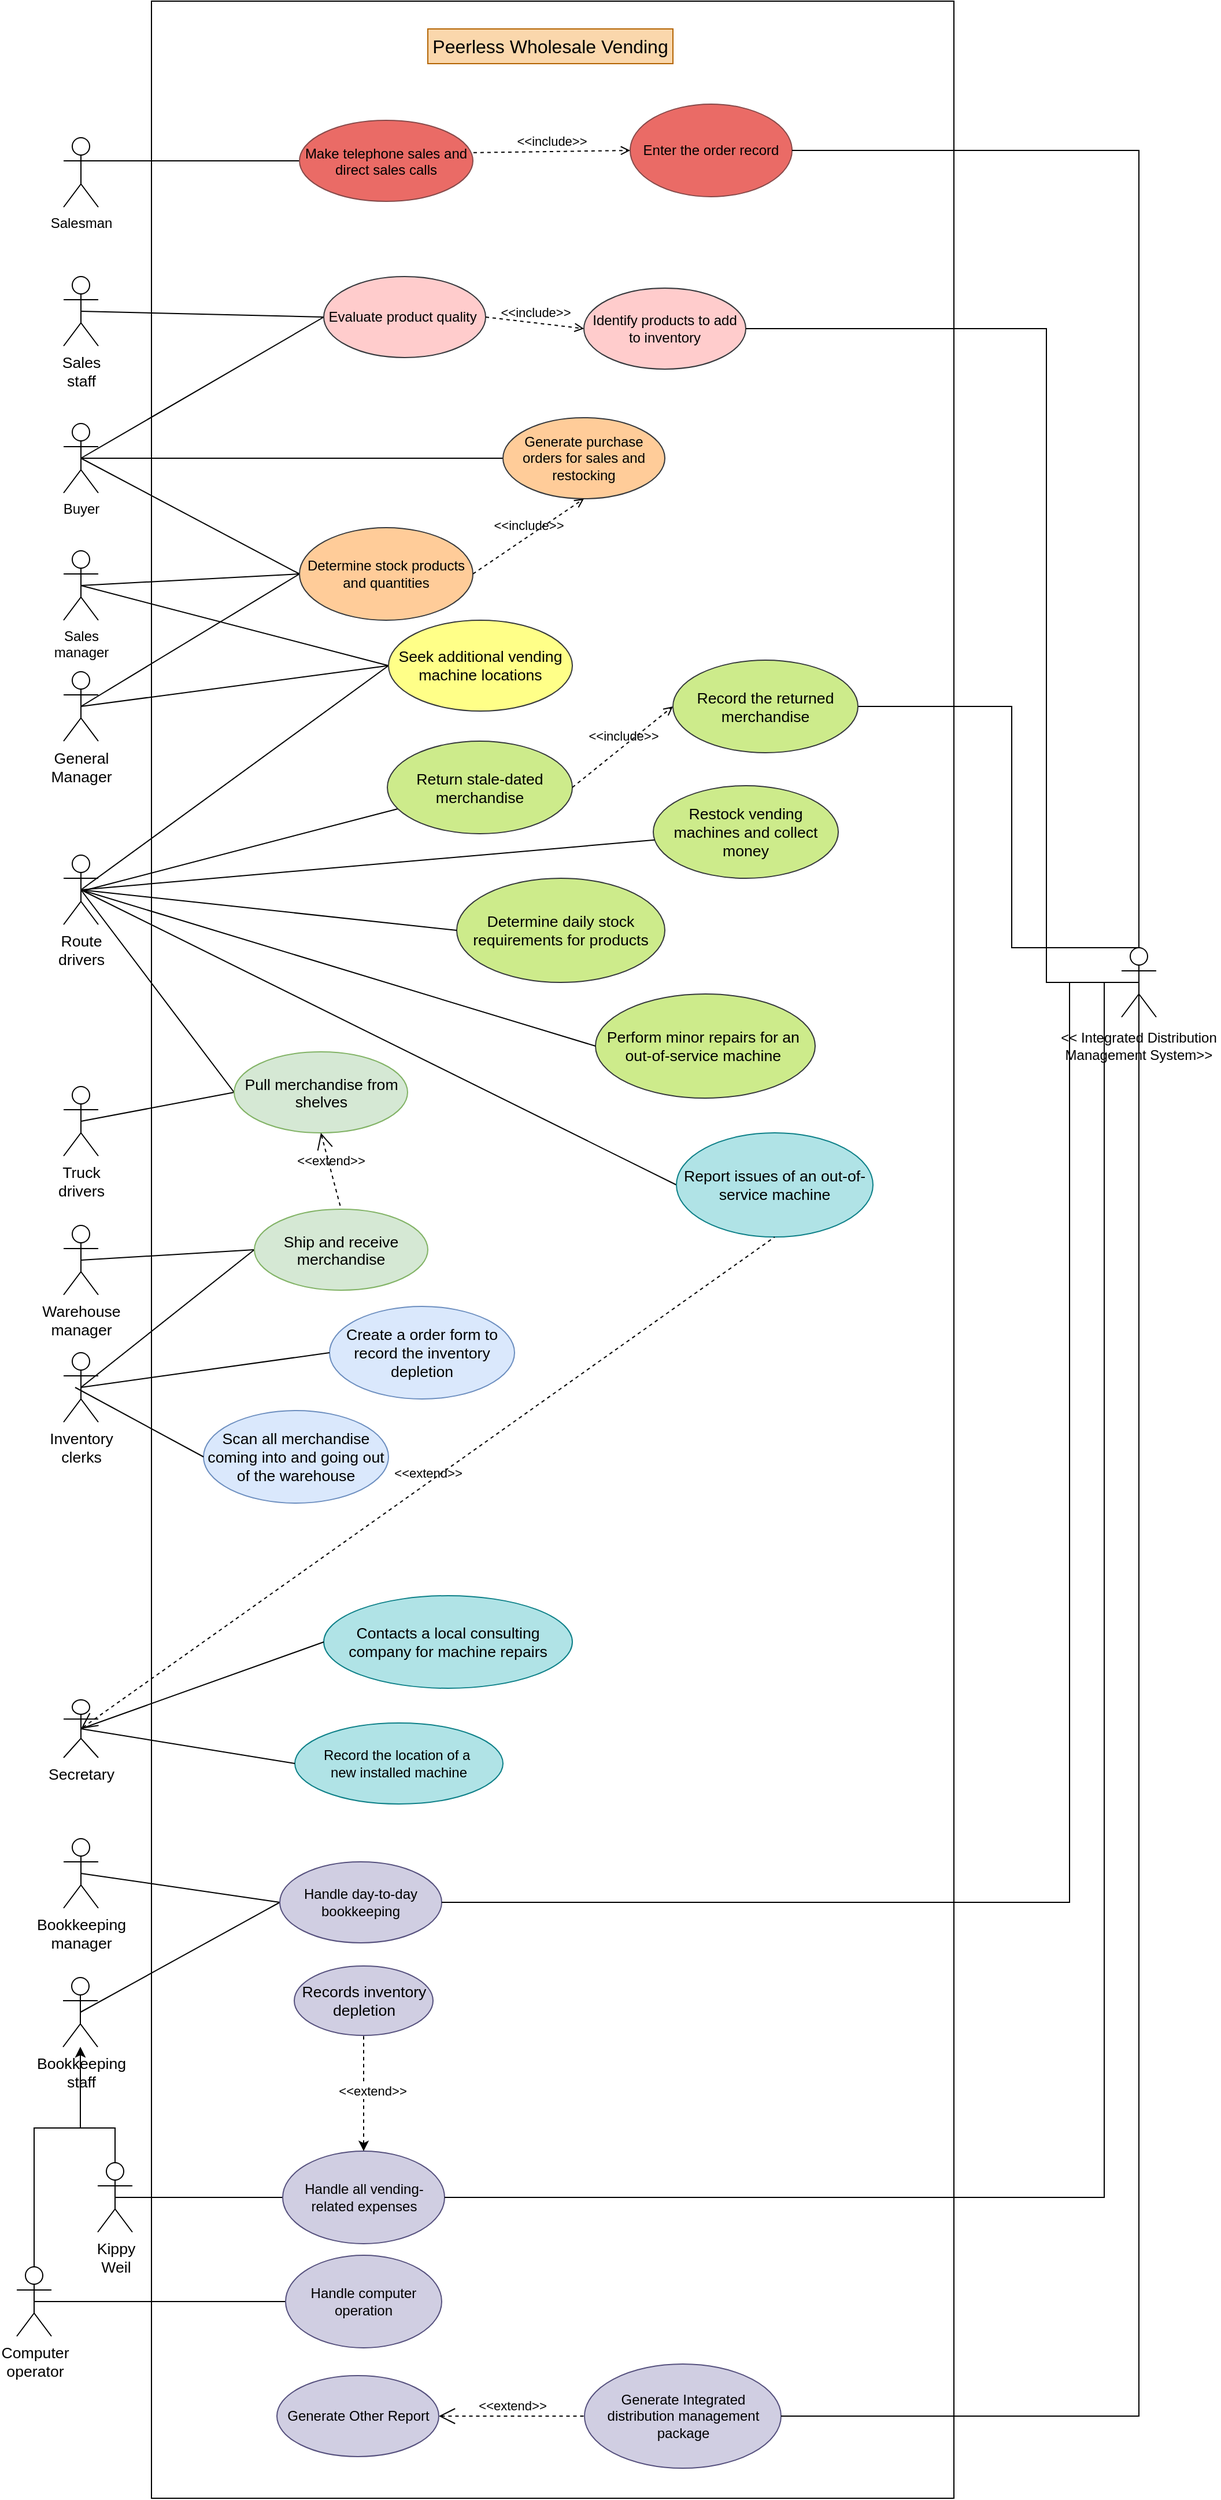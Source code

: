 <mxfile version="26.0.16" pages="2">
  <diagram name="Current System" id="yMxgf07Nq944kcpFOSbm">
    <mxGraphModel dx="1303" dy="574" grid="1" gridSize="10" guides="1" tooltips="1" connect="1" arrows="1" fold="1" page="1" pageScale="1" pageWidth="827" pageHeight="1169" math="0" shadow="0">
      <root>
        <mxCell id="0" />
        <mxCell id="1" parent="0" />
        <mxCell id="4kCwEOFstAwxeWHMEMKd-1" value="" style="rounded=0;whiteSpace=wrap;html=1;movable=0;resizable=0;rotatable=0;deletable=0;editable=0;locked=1;connectable=0;" parent="1" vertex="1">
          <mxGeometry x="136" y="82" width="694" height="2158" as="geometry" />
        </mxCell>
        <mxCell id="4kCwEOFstAwxeWHMEMKd-2" value="&lt;div&gt;&lt;span style=&quot;font-size: 16px;&quot;&gt;&lt;font&gt;Peerless Wholesale Vending&lt;/font&gt;&lt;/span&gt;&lt;/div&gt;" style="text;html=1;align=center;verticalAlign=middle;whiteSpace=wrap;rounded=0;fillColor=#fad7ac;strokeColor=#b46504;movable=0;resizable=0;rotatable=0;deletable=0;editable=0;locked=1;connectable=0;" parent="1" vertex="1">
          <mxGeometry x="375" y="106" width="212" height="30" as="geometry" />
        </mxCell>
        <mxCell id="yWxOL_djojMHcs1YbIk0-27" style="rounded=0;orthogonalLoop=1;jettySize=auto;html=1;exitX=0.5;exitY=0.5;exitDx=0;exitDy=0;exitPerimeter=0;entryX=0;entryY=0.5;entryDx=0;entryDy=0;fontFamily=Helvetica;endArrow=none;startFill=0;movable=0;resizable=0;rotatable=0;deletable=0;editable=0;locked=1;connectable=0;" parent="1" source="yWxOL_djojMHcs1YbIk0-1" target="yWxOL_djojMHcs1YbIk0-25" edge="1">
          <mxGeometry relative="1" as="geometry" />
        </mxCell>
        <mxCell id="8xiwcoPiNjUW83ZuYsjP-3" style="rounded=0;orthogonalLoop=1;jettySize=auto;html=1;exitX=0.5;exitY=0.5;exitDx=0;exitDy=0;exitPerimeter=0;entryX=0;entryY=0.5;entryDx=0;entryDy=0;endArrow=none;startFill=0;fontFamily=Helvetica;movable=0;resizable=0;rotatable=0;deletable=0;editable=0;locked=1;connectable=0;" parent="1" source="yWxOL_djojMHcs1YbIk0-1" target="UpIuRAsAv8k0KQM6b4uX-5" edge="1">
          <mxGeometry relative="1" as="geometry">
            <mxPoint x="340" y="800" as="targetPoint" />
          </mxGeometry>
        </mxCell>
        <mxCell id="yWxOL_djojMHcs1YbIk0-1" value="&lt;span id=&quot;docs-internal-guid-72f9077b-7fff-bdef-1617-5ab4ec365b33&quot;&gt;&lt;span style=&quot;font-size: 9pt; background-color: transparent; font-variant-numeric: normal; font-variant-east-asian: normal; font-variant-alternates: normal; font-variant-position: normal; font-variant-emoji: normal; vertical-align: baseline; white-space: pre-wrap;&quot;&gt;Sales manager&lt;/span&gt;&lt;/span&gt;" style="shape=umlActor;verticalLabelPosition=bottom;verticalAlign=top;html=1;outlineConnect=0;fontFamily=Helvetica;movable=0;resizable=0;rotatable=0;deletable=0;editable=0;locked=1;connectable=0;" parent="1" vertex="1">
          <mxGeometry x="60" y="557" width="30" height="60" as="geometry" />
        </mxCell>
        <mxCell id="yWxOL_djojMHcs1YbIk0-29" style="rounded=0;orthogonalLoop=1;jettySize=auto;html=1;exitX=0.5;exitY=0.5;exitDx=0;exitDy=0;exitPerimeter=0;entryX=0;entryY=0.5;entryDx=0;entryDy=0;fontFamily=Helvetica;endArrow=none;startFill=0;movable=0;resizable=0;rotatable=0;deletable=0;editable=0;locked=1;connectable=0;" parent="1" target="yWxOL_djojMHcs1YbIk0-30" edge="1">
          <mxGeometry relative="1" as="geometry">
            <mxPoint x="220" y="210.353" as="targetPoint" />
            <mxPoint x="75.0" y="220" as="sourcePoint" />
          </mxGeometry>
        </mxCell>
        <mxCell id="yWxOL_djojMHcs1YbIk0-30" value="&lt;p class=&quot;p1&quot; style=&quot;margin: 0px; font-variant-numeric: normal; font-variant-east-asian: normal; font-variant-alternates: normal; font-size-adjust: none; font-kerning: auto; font-optical-sizing: auto; font-feature-settings: normal; font-variation-settings: normal; font-variant-position: normal; font-variant-emoji: normal; font-stretch: normal; line-height: normal;&quot;&gt;&lt;font&gt;Make telephone&amp;nbsp;&lt;/font&gt;&lt;span style=&quot;background-color: transparent; color: light-dark(rgb(0, 0, 0), rgb(255, 255, 255));&quot;&gt;&lt;font&gt;sales and d&lt;/font&gt;&lt;/span&gt;&lt;font style=&quot;background-color: transparent; color: light-dark(rgb(0, 0, 0), rgb(255, 255, 255));&quot;&gt;irect sales calls&lt;/font&gt;&lt;/p&gt;" style="ellipse;whiteSpace=wrap;html=1;align=center;fillColor=light-dark(#ea6b66, #1f2f1e);strokeColor=light-dark(#874a4a, #ff8888);fontFamily=Helvetica;movable=0;resizable=0;rotatable=0;deletable=0;editable=0;locked=1;connectable=0;" parent="1" vertex="1">
          <mxGeometry x="264" y="185" width="150" height="70" as="geometry" />
        </mxCell>
        <mxCell id="8xiwcoPiNjUW83ZuYsjP-5" style="rounded=0;orthogonalLoop=1;jettySize=auto;html=1;exitX=0.5;exitY=0.5;exitDx=0;exitDy=0;exitPerimeter=0;entryX=0;entryY=0.5;entryDx=0;entryDy=0;endArrow=none;startFill=0;fontFamily=Helvetica;movable=0;resizable=0;rotatable=0;deletable=0;editable=0;locked=1;connectable=0;" parent="1" source="yWxOL_djojMHcs1YbIk0-4" target="yWxOL_djojMHcs1YbIk0-33" edge="1">
          <mxGeometry relative="1" as="geometry" />
        </mxCell>
        <mxCell id="yWxOL_djojMHcs1YbIk0-4" value="&lt;span id=&quot;docs-internal-guid-8d97b878-7fff-36c7-eeb0-1722fb72b11d&quot;&gt;&lt;span style=&quot;font-size: 10pt; background-color: transparent; font-variant-numeric: normal; font-variant-east-asian: normal; font-variant-alternates: normal; font-variant-position: normal; font-variant-emoji: normal; vertical-align: baseline; white-space: pre-wrap;&quot;&gt;Inventory clerks&lt;/span&gt;&lt;/span&gt;" style="shape=umlActor;verticalLabelPosition=bottom;verticalAlign=top;html=1;outlineConnect=0;fontFamily=Helvetica;movable=0;resizable=0;rotatable=0;deletable=0;editable=0;locked=1;connectable=0;" parent="1" vertex="1">
          <mxGeometry x="60" y="1250" width="30" height="60" as="geometry" />
        </mxCell>
        <mxCell id="yWxOL_djojMHcs1YbIk0-34" style="rounded=0;orthogonalLoop=1;jettySize=auto;html=1;exitX=0.5;exitY=0.5;exitDx=0;exitDy=0;exitPerimeter=0;entryX=0;entryY=0.5;entryDx=0;entryDy=0;fontFamily=Helvetica;endArrow=none;startFill=0;movable=0;resizable=0;rotatable=0;deletable=0;editable=0;locked=1;connectable=0;" parent="1" source="yWxOL_djojMHcs1YbIk0-5" target="yWxOL_djojMHcs1YbIk0-33" edge="1">
          <mxGeometry relative="1" as="geometry" />
        </mxCell>
        <mxCell id="yWxOL_djojMHcs1YbIk0-5" value="&lt;span id=&quot;docs-internal-guid-8d97b878-7fff-36c7-eeb0-1722fb72b11d&quot;&gt;&lt;span style=&quot;font-size: 10pt; background-color: transparent; font-variant-numeric: normal; font-variant-east-asian: normal; font-variant-alternates: normal; font-variant-position: normal; font-variant-emoji: normal; vertical-align: baseline; white-space: pre-wrap;&quot;&gt;Warehouse manager&lt;/span&gt;&lt;/span&gt;" style="shape=umlActor;verticalLabelPosition=bottom;verticalAlign=top;html=1;outlineConnect=0;fontFamily=Helvetica;movable=0;resizable=0;rotatable=0;deletable=0;editable=0;locked=1;connectable=0;" parent="1" vertex="1">
          <mxGeometry x="60" y="1140" width="30" height="60" as="geometry" />
        </mxCell>
        <mxCell id="yWxOL_djojMHcs1YbIk0-7" value="&lt;span id=&quot;docs-internal-guid-8d97b878-7fff-36c7-eeb0-1722fb72b11d&quot;&gt;&lt;span style=&quot;font-size: 10pt; background-color: transparent; font-variant-numeric: normal; font-variant-east-asian: normal; font-variant-alternates: normal; font-variant-position: normal; font-variant-emoji: normal; vertical-align: baseline; white-space: pre-wrap;&quot;&gt;Secretary&lt;/span&gt;&lt;/span&gt;" style="shape=umlActor;verticalLabelPosition=bottom;verticalAlign=top;html=1;outlineConnect=0;fontFamily=Helvetica;movable=0;resizable=0;rotatable=0;deletable=0;editable=0;locked=1;connectable=0;" parent="1" vertex="1">
          <mxGeometry x="60" y="1550" width="30" height="50" as="geometry" />
        </mxCell>
        <mxCell id="yWxOL_djojMHcs1YbIk0-26" style="rounded=0;orthogonalLoop=1;jettySize=auto;html=1;exitX=0.5;exitY=0.5;exitDx=0;exitDy=0;exitPerimeter=0;entryX=0;entryY=0.5;entryDx=0;entryDy=0;fontFamily=Helvetica;endArrow=none;startFill=0;movable=0;resizable=0;rotatable=0;deletable=0;editable=0;locked=1;connectable=0;" parent="1" source="yWxOL_djojMHcs1YbIk0-8" target="yWxOL_djojMHcs1YbIk0-25" edge="1">
          <mxGeometry relative="1" as="geometry" />
        </mxCell>
        <mxCell id="yWxOL_djojMHcs1YbIk0-40" style="rounded=0;orthogonalLoop=1;jettySize=auto;html=1;exitX=0.5;exitY=0.5;exitDx=0;exitDy=0;exitPerimeter=0;entryX=0;entryY=0.5;entryDx=0;entryDy=0;fontFamily=Helvetica;endArrow=none;startFill=0;movable=0;resizable=0;rotatable=0;deletable=0;editable=0;locked=1;connectable=0;" parent="1" source="yWxOL_djojMHcs1YbIk0-8" target="yWxOL_djojMHcs1YbIk0-41" edge="1">
          <mxGeometry relative="1" as="geometry">
            <mxPoint x="320" y="500" as="targetPoint" />
          </mxGeometry>
        </mxCell>
        <mxCell id="yWxOL_djojMHcs1YbIk0-47" style="rounded=0;orthogonalLoop=1;jettySize=auto;html=1;exitX=0.5;exitY=0.5;exitDx=0;exitDy=0;exitPerimeter=0;entryX=0;entryY=0.5;entryDx=0;entryDy=0;fontFamily=Helvetica;endArrow=none;startFill=0;movable=0;resizable=0;rotatable=0;deletable=0;editable=0;locked=1;connectable=0;" parent="1" source="yWxOL_djojMHcs1YbIk0-8" target="yWxOL_djojMHcs1YbIk0-44" edge="1">
          <mxGeometry relative="1" as="geometry" />
        </mxCell>
        <mxCell id="yWxOL_djojMHcs1YbIk0-8" value="&lt;span id=&quot;docs-internal-guid-a58ee1ed-7fff-1f47-399d-0a0d233d31ba&quot;&gt;&lt;span style=&quot;font-size: 9pt; background-color: transparent; font-variant-numeric: normal; font-variant-east-asian: normal; font-variant-alternates: normal; font-variant-position: normal; font-variant-emoji: normal; vertical-align: baseline; white-space: pre-wrap;&quot;&gt;Buyer&lt;/span&gt;&lt;/span&gt;" style="shape=umlActor;verticalLabelPosition=bottom;verticalAlign=top;html=1;outlineConnect=0;fontFamily=Helvetica;movable=0;resizable=0;rotatable=0;deletable=0;editable=0;locked=1;connectable=0;" parent="1" vertex="1">
          <mxGeometry x="60" y="447" width="30" height="60" as="geometry" />
        </mxCell>
        <mxCell id="yWxOL_djojMHcs1YbIk0-12" value="" style="group;fontFamily=Helvetica;movable=0;resizable=0;rotatable=0;deletable=0;editable=0;locked=1;connectable=0;" parent="1" vertex="1" connectable="0">
          <mxGeometry x="920" y="900" width="140" height="100" as="geometry" />
        </mxCell>
        <mxCell id="6y0UNFh_O2LVKK1WrCtk-1" value="" style="shape=umlActor;verticalLabelPosition=bottom;verticalAlign=top;html=1;outlineConnect=0;container=1;fontFamily=Helvetica;movable=0;resizable=0;rotatable=0;deletable=0;editable=0;locked=1;connectable=0;" parent="yWxOL_djojMHcs1YbIk0-12" vertex="1">
          <mxGeometry x="55" width="30" height="60" as="geometry" />
        </mxCell>
        <mxCell id="yWxOL_djojMHcs1YbIk0-11" value="&lt;span style=&quot;text-wrap-mode: nowrap;&quot;&gt;&amp;lt;&amp;lt;&lt;/span&gt;&lt;span class=&quot;Apple-converted-space&quot; style=&quot;color: light-dark(rgb(0, 0, 0), rgb(255, 255, 255)); background-color: transparent; text-align: start;&quot;&gt;&amp;nbsp;I&lt;/span&gt;&lt;span style=&quot;color: light-dark(rgb(0, 0, 0), rgb(255, 255, 255)); background-color: transparent; text-align: start;&quot;&gt;ntegrated Distribution&lt;br&gt;&lt;/span&gt;&lt;span style=&quot;color: light-dark(rgb(0, 0, 0), rgb(255, 255, 255)); background-color: transparent; text-align: start;&quot;&gt;Management System&lt;/span&gt;&lt;span style=&quot;text-wrap-mode: nowrap;&quot;&gt;&amp;gt;&amp;gt;&lt;/span&gt;" style="text;html=1;align=center;verticalAlign=middle;whiteSpace=wrap;rounded=0;fontFamily=Helvetica;movable=0;resizable=0;rotatable=0;deletable=0;editable=0;locked=1;connectable=0;" parent="yWxOL_djojMHcs1YbIk0-12" vertex="1">
          <mxGeometry y="70" width="140" height="30" as="geometry" />
        </mxCell>
        <mxCell id="yWxOL_djojMHcs1YbIk0-38" style="rounded=0;orthogonalLoop=1;jettySize=auto;html=1;exitX=0.5;exitY=0.5;exitDx=0;exitDy=0;exitPerimeter=0;entryX=0;entryY=0.5;entryDx=0;entryDy=0;fontFamily=Helvetica;endArrow=none;startFill=0;movable=0;resizable=0;rotatable=0;deletable=0;editable=0;locked=1;connectable=0;" parent="1" source="6y0UNFh_O2LVKK1WrCtk-12" target="yWxOL_djojMHcs1YbIk0-36" edge="1">
          <mxGeometry relative="1" as="geometry">
            <mxPoint x="200" y="1010" as="targetPoint" />
          </mxGeometry>
        </mxCell>
        <mxCell id="6y0UNFh_O2LVKK1WrCtk-12" value="&lt;span id=&quot;docs-internal-guid-8d97b878-7fff-36c7-eeb0-1722fb72b11d&quot;&gt;&lt;span style=&quot;font-size: 10pt; background-color: transparent; font-variant-numeric: normal; font-variant-east-asian: normal; font-variant-alternates: normal; font-variant-position: normal; font-variant-emoji: normal; vertical-align: baseline; white-space: pre-wrap;&quot;&gt;Truck drivers&lt;/span&gt;&lt;/span&gt;" style="shape=umlActor;verticalLabelPosition=bottom;verticalAlign=top;html=1;outlineConnect=0;fontFamily=Helvetica;movable=0;resizable=0;rotatable=0;deletable=0;editable=0;locked=1;connectable=0;" parent="1" vertex="1">
          <mxGeometry x="60" y="1020" width="30" height="60" as="geometry" />
        </mxCell>
        <mxCell id="yWxOL_djojMHcs1YbIk0-28" style="rounded=0;orthogonalLoop=1;jettySize=auto;html=1;exitX=0.5;exitY=0.5;exitDx=0;exitDy=0;exitPerimeter=0;entryX=0;entryY=0.5;entryDx=0;entryDy=0;fontFamily=Helvetica;endArrow=none;startFill=0;movable=0;resizable=0;rotatable=0;deletable=0;editable=0;locked=1;connectable=0;" parent="1" source="6y0UNFh_O2LVKK1WrCtk-25" target="yWxOL_djojMHcs1YbIk0-25" edge="1">
          <mxGeometry relative="1" as="geometry" />
        </mxCell>
        <mxCell id="8xiwcoPiNjUW83ZuYsjP-2" style="rounded=0;orthogonalLoop=1;jettySize=auto;html=1;exitX=0.5;exitY=0.5;exitDx=0;exitDy=0;exitPerimeter=0;entryX=0;entryY=0.5;entryDx=0;entryDy=0;endArrow=none;startFill=0;fontFamily=Helvetica;movable=0;resizable=0;rotatable=0;deletable=0;editable=0;locked=1;connectable=0;" parent="1" source="6y0UNFh_O2LVKK1WrCtk-25" target="UpIuRAsAv8k0KQM6b4uX-5" edge="1">
          <mxGeometry relative="1" as="geometry" />
        </mxCell>
        <mxCell id="6y0UNFh_O2LVKK1WrCtk-25" value="&lt;span id=&quot;docs-internal-guid-8d97b878-7fff-36c7-eeb0-1722fb72b11d&quot;&gt;&lt;span style=&quot;font-size: 10pt; background-color: transparent; font-variant-numeric: normal; font-variant-east-asian: normal; font-variant-alternates: normal; font-variant-position: normal; font-variant-emoji: normal; vertical-align: baseline; white-space: pre-wrap;&quot;&gt;General Manager&lt;/span&gt;&lt;/span&gt;" style="shape=umlActor;verticalLabelPosition=bottom;verticalAlign=top;html=1;outlineConnect=0;fontFamily=Helvetica;movable=0;resizable=0;rotatable=0;deletable=0;editable=0;locked=1;connectable=0;" parent="1" vertex="1">
          <mxGeometry x="60" y="661.5" width="30" height="60" as="geometry" />
        </mxCell>
        <mxCell id="6y0UNFh_O2LVKK1WrCtk-44" style="rounded=0;orthogonalLoop=1;jettySize=auto;html=1;exitX=0.5;exitY=0.5;exitDx=0;exitDy=0;exitPerimeter=0;entryX=0;entryY=0.5;entryDx=0;entryDy=0;fontFamily=Helvetica;endArrow=none;startFill=0;movable=0;resizable=0;rotatable=0;deletable=0;editable=0;locked=1;connectable=0;" parent="1" source="6y0UNFh_O2LVKK1WrCtk-26" target="6y0UNFh_O2LVKK1WrCtk-43" edge="1">
          <mxGeometry relative="1" as="geometry" />
        </mxCell>
        <mxCell id="6y0UNFh_O2LVKK1WrCtk-26" value="&lt;span id=&quot;docs-internal-guid-8d97b878-7fff-36c7-eeb0-1722fb72b11d&quot;&gt;&lt;span style=&quot;font-size: 10pt; background-color: transparent; font-variant-numeric: normal; font-variant-east-asian: normal; font-variant-alternates: normal; font-variant-position: normal; font-variant-emoji: normal; vertical-align: baseline; white-space: pre-wrap;&quot;&gt;Bookkeeping manager&lt;/span&gt;&lt;/span&gt;" style="shape=umlActor;verticalLabelPosition=bottom;verticalAlign=top;html=1;outlineConnect=0;fontFamily=Helvetica;movable=0;resizable=0;rotatable=0;deletable=0;editable=0;locked=1;connectable=0;" parent="1" vertex="1">
          <mxGeometry x="60" y="1670" width="30" height="60" as="geometry" />
        </mxCell>
        <mxCell id="yWxOL_djojMHcs1YbIk0-37" style="rounded=0;orthogonalLoop=1;jettySize=auto;html=1;exitX=0.5;exitY=0.5;exitDx=0;exitDy=0;exitPerimeter=0;entryX=0;entryY=0.5;entryDx=0;entryDy=0;fontFamily=Helvetica;endArrow=none;startFill=0;movable=0;resizable=0;rotatable=0;deletable=0;editable=0;locked=1;connectable=0;" parent="1" source="yWxOL_djojMHcs1YbIk0-17" target="yWxOL_djojMHcs1YbIk0-36" edge="1">
          <mxGeometry relative="1" as="geometry" />
        </mxCell>
        <mxCell id="8xiwcoPiNjUW83ZuYsjP-1" style="rounded=0;orthogonalLoop=1;jettySize=auto;html=1;exitX=0.5;exitY=0.5;exitDx=0;exitDy=0;exitPerimeter=0;entryX=0;entryY=0.5;entryDx=0;entryDy=0;endArrow=none;startFill=0;fontFamily=Helvetica;movable=0;resizable=0;rotatable=0;deletable=0;editable=0;locked=1;connectable=0;" parent="1" source="yWxOL_djojMHcs1YbIk0-17" target="UpIuRAsAv8k0KQM6b4uX-5" edge="1">
          <mxGeometry relative="1" as="geometry" />
        </mxCell>
        <mxCell id="lnIWbI7YUrCEZJuBjVtK-2" style="rounded=0;orthogonalLoop=1;jettySize=auto;html=1;exitX=0.5;exitY=0.5;exitDx=0;exitDy=0;exitPerimeter=0;entryX=0;entryY=0.5;entryDx=0;entryDy=0;endArrow=none;startFill=0;fontFamily=Helvetica;movable=0;resizable=0;rotatable=0;deletable=0;editable=0;locked=1;connectable=0;" parent="1" source="yWxOL_djojMHcs1YbIk0-17" target="UpIuRAsAv8k0KQM6b4uX-19" edge="1">
          <mxGeometry relative="1" as="geometry" />
        </mxCell>
        <mxCell id="yWxOL_djojMHcs1YbIk0-17" value="&lt;span id=&quot;docs-internal-guid-8d97b878-7fff-36c7-eeb0-1722fb72b11d&quot;&gt;&lt;span style=&quot;font-size: 10pt; background-color: transparent; font-variant-numeric: normal; font-variant-east-asian: normal; font-variant-alternates: normal; font-variant-position: normal; font-variant-emoji: normal; vertical-align: baseline; white-space: pre-wrap;&quot;&gt;Route drivers&lt;/span&gt;&lt;/span&gt;" style="shape=umlActor;verticalLabelPosition=bottom;verticalAlign=top;html=1;outlineConnect=0;fontFamily=Helvetica;movable=0;resizable=0;rotatable=0;deletable=0;editable=0;locked=1;connectable=0;" parent="1" vertex="1">
          <mxGeometry x="60" y="820" width="30" height="60" as="geometry" />
        </mxCell>
        <mxCell id="6y0UNFh_O2LVKK1WrCtk-45" style="rounded=0;orthogonalLoop=1;jettySize=auto;html=1;exitX=0.5;exitY=0.5;exitDx=0;exitDy=0;exitPerimeter=0;entryX=0;entryY=0.5;entryDx=0;entryDy=0;fontFamily=Helvetica;endArrow=none;startFill=0;movable=0;resizable=0;rotatable=0;deletable=0;editable=0;locked=1;connectable=0;" parent="1" source="yWxOL_djojMHcs1YbIk0-18" target="6y0UNFh_O2LVKK1WrCtk-43" edge="1">
          <mxGeometry relative="1" as="geometry" />
        </mxCell>
        <mxCell id="yWxOL_djojMHcs1YbIk0-18" value="&lt;span id=&quot;docs-internal-guid-8d97b878-7fff-36c7-eeb0-1722fb72b11d&quot;&gt;&lt;span style=&quot;font-size: 10pt; background-color: transparent; font-variant-numeric: normal; font-variant-east-asian: normal; font-variant-alternates: normal; font-variant-position: normal; font-variant-emoji: normal; vertical-align: baseline; white-space: pre-wrap;&quot;&gt;Bookkeeping staff&lt;/span&gt;&lt;/span&gt;" style="shape=umlActor;verticalLabelPosition=bottom;verticalAlign=top;html=1;outlineConnect=0;fontFamily=Helvetica;movable=0;resizable=0;rotatable=0;deletable=0;editable=0;locked=1;connectable=0;" parent="1" vertex="1">
          <mxGeometry x="59.5" y="1790" width="30" height="60" as="geometry" />
        </mxCell>
        <mxCell id="yWxOL_djojMHcs1YbIk0-25" value="&lt;font&gt;Determine stock products and quantities&lt;/font&gt;" style="ellipse;whiteSpace=wrap;html=1;fontFamily=Helvetica;fillColor=#ffcc99;strokeColor=#36393d;movable=0;resizable=0;rotatable=0;deletable=0;editable=0;locked=1;connectable=0;" parent="1" vertex="1">
          <mxGeometry x="264" y="537" width="150" height="80" as="geometry" />
        </mxCell>
        <mxCell id="yWxOL_djojMHcs1YbIk0-33" value="&lt;p class=&quot;p1&quot; style=&quot;margin: 0px; font-variant-numeric: normal; font-variant-east-asian: normal; font-variant-alternates: normal; font-size-adjust: none; font-kerning: auto; font-optical-sizing: auto; font-feature-settings: normal; font-variation-settings: normal; font-variant-position: normal; font-variant-emoji: normal; font-stretch: normal; line-height: normal;&quot;&gt;&lt;span id=&quot;docs-internal-guid-9a9fc2c7-7fff-ec3a-0ed7-c81821c8538c&quot;&gt;&lt;span style=&quot;font-size: 10pt; background-color: transparent; font-variant-numeric: normal; font-variant-east-asian: normal; font-variant-alternates: normal; font-variant-position: normal; font-variant-emoji: normal; vertical-align: baseline; white-space-collapse: preserve;&quot;&gt;Ship and receive merchandise&lt;/span&gt;&lt;/span&gt;&lt;/p&gt;" style="ellipse;whiteSpace=wrap;html=1;align=center;fontFamily=Helvetica;fillColor=#d5e8d4;strokeColor=#82b366;movable=0;resizable=0;rotatable=0;deletable=0;editable=0;locked=1;connectable=0;" parent="1" vertex="1">
          <mxGeometry x="225" y="1126" width="150" height="70" as="geometry" />
        </mxCell>
        <mxCell id="UpIuRAsAv8k0KQM6b4uX-1" value="&lt;span id=&quot;docs-internal-guid-16d97441-7fff-4b6b-f18f-fee4b0ce08a8&quot;&gt;&lt;span style=&quot;font-size: 9pt; background-color: transparent; font-variant-numeric: normal; font-variant-east-asian: normal; font-variant-alternates: normal; font-variant-position: normal; font-variant-emoji: normal; vertical-align: baseline; white-space: pre-wrap;&quot;&gt;Salesman&lt;/span&gt;&lt;/span&gt;" style="shape=umlActor;verticalLabelPosition=bottom;verticalAlign=top;html=1;outlineConnect=0;fontFamily=Helvetica;movable=0;resizable=0;rotatable=0;deletable=0;editable=0;locked=1;connectable=0;" parent="1" vertex="1">
          <mxGeometry x="60" y="200" width="30" height="60" as="geometry" />
        </mxCell>
        <mxCell id="6y0UNFh_O2LVKK1WrCtk-35" value="&lt;font&gt;Enter the order record&lt;/font&gt;" style="ellipse;whiteSpace=wrap;html=1;fillColor=light-dark(#ea6b66, #1f2f1e);strokeColor=light-dark(#874a4a, #ff8888);fontFamily=Helvetica;movable=0;resizable=0;rotatable=0;deletable=0;editable=0;locked=1;connectable=0;" parent="1" vertex="1">
          <mxGeometry x="550" y="171" width="140" height="80" as="geometry" />
        </mxCell>
        <mxCell id="yWxOL_djojMHcs1YbIk0-36" value="&lt;p class=&quot;p1&quot; style=&quot;margin: 0px; font-variant-numeric: normal; font-variant-east-asian: normal; font-variant-alternates: normal; font-size-adjust: none; font-kerning: auto; font-optical-sizing: auto; font-feature-settings: normal; font-variation-settings: normal; font-variant-position: normal; font-variant-emoji: normal; font-stretch: normal; line-height: normal;&quot;&gt;&lt;span id=&quot;docs-internal-guid-acf09ba3-7fff-47e1-b754-64e6082e4978&quot;&gt;&lt;span style=&quot;font-size: 10pt; background-color: transparent; font-variant-numeric: normal; font-variant-east-asian: normal; font-variant-alternates: normal; font-variant-position: normal; font-variant-emoji: normal; vertical-align: baseline; white-space-collapse: preserve;&quot;&gt;Pull merchandise from shelves&lt;/span&gt;&lt;/span&gt;&lt;/p&gt;" style="ellipse;whiteSpace=wrap;html=1;align=center;fontFamily=Helvetica;fillColor=#d5e8d4;strokeColor=#82b366;movable=0;resizable=0;rotatable=0;deletable=0;editable=0;locked=1;connectable=0;" parent="1" vertex="1">
          <mxGeometry x="207.5" y="990" width="150" height="70" as="geometry" />
        </mxCell>
        <mxCell id="6y0UNFh_O2LVKK1WrCtk-36" value="&amp;lt;&amp;lt;include&amp;gt;&amp;gt;" style="edgeStyle=none;html=1;endArrow=open;verticalAlign=bottom;dashed=1;labelBackgroundColor=none;rounded=0;exitX=1.003;exitY=0.399;exitDx=0;exitDy=0;exitPerimeter=0;entryX=0;entryY=0.5;entryDx=0;entryDy=0;fontFamily=Helvetica;movable=0;resizable=0;rotatable=0;deletable=0;editable=0;locked=1;connectable=0;" parent="1" source="yWxOL_djojMHcs1YbIk0-30" target="6y0UNFh_O2LVKK1WrCtk-35" edge="1">
          <mxGeometry width="160" relative="1" as="geometry">
            <mxPoint x="290" y="350" as="sourcePoint" />
            <mxPoint x="450" y="350" as="targetPoint" />
          </mxGeometry>
        </mxCell>
        <mxCell id="yWxOL_djojMHcs1YbIk0-39" value="&amp;lt;&amp;lt;extend&amp;gt;&amp;gt;" style="edgeStyle=none;html=1;startArrow=open;endArrow=none;startSize=12;verticalAlign=bottom;dashed=1;labelBackgroundColor=none;rounded=0;fontFamily=Helvetica;entryX=0.5;entryY=0;entryDx=0;entryDy=0;exitX=0.5;exitY=1;exitDx=0;exitDy=0;movable=0;resizable=0;rotatable=0;deletable=0;editable=0;locked=1;connectable=0;" parent="1" source="yWxOL_djojMHcs1YbIk0-36" target="yWxOL_djojMHcs1YbIk0-33" edge="1">
          <mxGeometry width="160" relative="1" as="geometry">
            <mxPoint x="440" y="1110" as="sourcePoint" />
            <mxPoint x="510" y="1110" as="targetPoint" />
          </mxGeometry>
        </mxCell>
        <mxCell id="yWxOL_djojMHcs1YbIk0-41" value="&lt;font&gt;Generate purchase orders for sales and restocking&lt;/font&gt;" style="ellipse;whiteSpace=wrap;html=1;fontFamily=Helvetica;fillColor=#ffcc99;strokeColor=#36393d;movable=0;resizable=0;rotatable=0;deletable=0;editable=0;locked=1;connectable=0;" parent="1" vertex="1">
          <mxGeometry x="440" y="442" width="140" height="70" as="geometry" />
        </mxCell>
        <mxCell id="yWxOL_djojMHcs1YbIk0-45" style="rounded=0;orthogonalLoop=1;jettySize=auto;html=1;exitX=0.5;exitY=0.5;exitDx=0;exitDy=0;exitPerimeter=0;entryX=0;entryY=0.5;entryDx=0;entryDy=0;fontFamily=Helvetica;endArrow=none;startFill=0;movable=0;resizable=0;rotatable=0;deletable=0;editable=0;locked=1;connectable=0;" parent="1" source="yWxOL_djojMHcs1YbIk0-42" target="yWxOL_djojMHcs1YbIk0-44" edge="1">
          <mxGeometry relative="1" as="geometry" />
        </mxCell>
        <mxCell id="yWxOL_djojMHcs1YbIk0-42" value="&lt;span id=&quot;docs-internal-guid-8d97b878-7fff-36c7-eeb0-1722fb72b11d&quot;&gt;&lt;span style=&quot;font-size: 10pt; background-color: transparent; font-variant-numeric: normal; font-variant-east-asian: normal; font-variant-alternates: normal; font-variant-position: normal; font-variant-emoji: normal; vertical-align: baseline; white-space: pre-wrap;&quot;&gt;Sales staff&lt;/span&gt;&lt;/span&gt;" style="shape=umlActor;verticalLabelPosition=bottom;verticalAlign=top;html=1;outlineConnect=0;fontFamily=Helvetica;movable=0;resizable=0;rotatable=0;deletable=0;editable=0;locked=1;connectable=0;" parent="1" vertex="1">
          <mxGeometry x="60" y="320" width="30" height="60" as="geometry" />
        </mxCell>
        <mxCell id="yWxOL_djojMHcs1YbIk0-44" value="&lt;font&gt;Evaluate product quality&amp;nbsp;&lt;/font&gt;" style="ellipse;whiteSpace=wrap;html=1;fontFamily=Helvetica;fillColor=#ffcccc;strokeColor=#36393d;movable=0;resizable=0;rotatable=0;deletable=0;editable=0;locked=1;connectable=0;" parent="1" vertex="1">
          <mxGeometry x="285" y="320" width="140" height="70" as="geometry" />
        </mxCell>
        <mxCell id="6y0UNFh_O2LVKK1WrCtk-43" value="&lt;font&gt;Handle day-to-day bookkeeping&lt;/font&gt;" style="ellipse;whiteSpace=wrap;html=1;fontFamily=Helvetica;fillColor=#d0cee2;strokeColor=#56517e;movable=0;resizable=0;rotatable=0;deletable=0;editable=0;locked=1;connectable=0;" parent="1" vertex="1">
          <mxGeometry x="247" y="1690" width="140" height="70" as="geometry" />
        </mxCell>
        <mxCell id="yWxOL_djojMHcs1YbIk0-49" value="&lt;font&gt;Record the location of a&amp;nbsp;&lt;/font&gt;&lt;div&gt;&lt;font&gt;new installed machine&lt;/font&gt;&lt;/div&gt;" style="ellipse;whiteSpace=wrap;html=1;fontFamily=Helvetica;fillColor=#b0e3e6;strokeColor=#0e8088;movable=0;resizable=0;rotatable=0;deletable=0;editable=0;locked=1;connectable=0;" parent="1" vertex="1">
          <mxGeometry x="260" y="1570" width="180" height="70" as="geometry" />
        </mxCell>
        <mxCell id="6y0UNFh_O2LVKK1WrCtk-46" style="rounded=0;orthogonalLoop=1;jettySize=auto;html=1;exitX=1;exitY=0.5;exitDx=0;exitDy=0;entryX=0.5;entryY=0;entryDx=0;entryDy=0;entryPerimeter=0;fontFamily=Helvetica;endArrow=none;startFill=0;edgeStyle=orthogonalEdgeStyle;movable=0;resizable=0;rotatable=0;deletable=0;editable=0;locked=1;connectable=0;" parent="1" source="6y0UNFh_O2LVKK1WrCtk-35" target="6y0UNFh_O2LVKK1WrCtk-1" edge="1">
          <mxGeometry relative="1" as="geometry" />
        </mxCell>
        <mxCell id="6y0UNFh_O2LVKK1WrCtk-68" style="rounded=0;orthogonalLoop=1;jettySize=auto;html=1;exitX=0.5;exitY=0.5;exitDx=0;exitDy=0;exitPerimeter=0;endArrow=none;startFill=0;fontFamily=Helvetica;movable=0;resizable=0;rotatable=0;deletable=0;editable=0;locked=1;connectable=0;" parent="1" source="6y0UNFh_O2LVKK1WrCtk-50" target="6y0UNFh_O2LVKK1WrCtk-65" edge="1">
          <mxGeometry relative="1" as="geometry" />
        </mxCell>
        <mxCell id="6y0UNFh_O2LVKK1WrCtk-50" value="&lt;span style=&quot;font-size: 13.333px; white-space: pre-wrap;&quot;&gt;Kippy Weil&lt;/span&gt;" style="shape=umlActor;verticalLabelPosition=bottom;verticalAlign=top;html=1;outlineConnect=0;fontFamily=Helvetica;movable=0;resizable=0;rotatable=0;deletable=0;editable=0;locked=1;connectable=0;" parent="1" vertex="1">
          <mxGeometry x="89.5" y="1950" width="30" height="60" as="geometry" />
        </mxCell>
        <mxCell id="yWxOL_djojMHcs1YbIk0-56" style="edgeStyle=orthogonalEdgeStyle;rounded=0;orthogonalLoop=1;jettySize=auto;html=1;exitX=0.5;exitY=0;exitDx=0;exitDy=0;exitPerimeter=0;fontFamily=Helvetica;movable=0;resizable=0;rotatable=0;deletable=0;editable=0;locked=1;connectable=0;" parent="1" source="yWxOL_djojMHcs1YbIk0-50" target="yWxOL_djojMHcs1YbIk0-18" edge="1">
          <mxGeometry relative="1" as="geometry">
            <Array as="points">
              <mxPoint x="34.5" y="1920" />
              <mxPoint x="74.5" y="1920" />
            </Array>
            <mxPoint x="74.5" y="1940" as="targetPoint" />
          </mxGeometry>
        </mxCell>
        <mxCell id="6y0UNFh_O2LVKK1WrCtk-67" style="rounded=0;orthogonalLoop=1;jettySize=auto;html=1;exitX=0.5;exitY=0.5;exitDx=0;exitDy=0;exitPerimeter=0;entryX=0;entryY=0.5;entryDx=0;entryDy=0;endArrow=none;startFill=0;fontFamily=Helvetica;movable=0;resizable=0;rotatable=0;deletable=0;editable=0;locked=1;connectable=0;" parent="1" source="yWxOL_djojMHcs1YbIk0-50" target="6y0UNFh_O2LVKK1WrCtk-66" edge="1">
          <mxGeometry relative="1" as="geometry" />
        </mxCell>
        <mxCell id="yWxOL_djojMHcs1YbIk0-50" value="&lt;span id=&quot;docs-internal-guid-8d97b878-7fff-36c7-eeb0-1722fb72b11d&quot;&gt;&lt;span style=&quot;font-size: 10pt; background-color: transparent; font-variant-numeric: normal; font-variant-east-asian: normal; font-variant-alternates: normal; font-variant-position: normal; font-variant-emoji: normal; vertical-align: baseline; white-space: pre-wrap;&quot;&gt;Computer operator&lt;/span&gt;&lt;/span&gt;" style="shape=umlActor;verticalLabelPosition=bottom;verticalAlign=top;html=1;outlineConnect=0;fontFamily=Helvetica;movable=0;resizable=0;rotatable=0;deletable=0;editable=0;locked=1;connectable=0;" parent="1" vertex="1">
          <mxGeometry x="19.5" y="2040" width="30" height="60" as="geometry" />
        </mxCell>
        <mxCell id="yWxOL_djojMHcs1YbIk0-55" style="edgeStyle=orthogonalEdgeStyle;rounded=0;orthogonalLoop=1;jettySize=auto;html=1;exitX=0.5;exitY=0;exitDx=0;exitDy=0;exitPerimeter=0;fontFamily=Helvetica;movable=0;resizable=0;rotatable=0;deletable=0;editable=0;locked=1;connectable=0;" parent="1" source="6y0UNFh_O2LVKK1WrCtk-50" target="yWxOL_djojMHcs1YbIk0-18" edge="1">
          <mxGeometry relative="1" as="geometry">
            <mxPoint x="44.5" y="2010" as="sourcePoint" />
            <mxPoint x="74.5" y="1900" as="targetPoint" />
            <Array as="points">
              <mxPoint x="104.5" y="1920" />
              <mxPoint x="74.5" y="1920" />
            </Array>
          </mxGeometry>
        </mxCell>
        <mxCell id="UpIuRAsAv8k0KQM6b4uX-5" value="&lt;b style=&quot;font-style: normal; font-variant-caps: normal; letter-spacing: normal; text-align: start; text-indent: 0px; text-transform: none; white-space: normal; word-spacing: 0px; -webkit-text-stroke-width: 0px; text-decoration: none; caret-color: rgb(0, 0, 0); color: rgb(0, 0, 0); font-weight: normal;&quot; id=&quot;docs-internal-guid-32a659cb-7fff-415b-46f4-145acd59982e&quot;&gt;&lt;span style=&quot;font-size: 10pt; color: rgb(0, 0, 0); background-color: transparent; font-weight: 400; font-style: normal; font-variant-ligatures: normal; font-variant-caps: normal; font-variant-alternates: normal; font-variant-numeric: normal; font-variant-east-asian: normal; font-variant-position: normal; text-decoration: none; vertical-align: baseline; white-space: pre-wrap;&quot;&gt;Seek additional vending machine locations&lt;/span&gt;&lt;/b&gt;" style="ellipse;whiteSpace=wrap;html=1;fontFamily=Helvetica;fillColor=#ffff88;strokeColor=#36393d;movable=0;resizable=0;rotatable=0;deletable=0;editable=0;locked=1;connectable=0;" parent="1" vertex="1">
          <mxGeometry x="341" y="617" width="159" height="78.5" as="geometry" />
        </mxCell>
        <mxCell id="6y0UNFh_O2LVKK1WrCtk-65" value="Handle all vending-related expenses" style="ellipse;whiteSpace=wrap;html=1;fillColor=#d0cee2;strokeColor=#56517e;fontFamily=Helvetica;movable=0;resizable=0;rotatable=0;deletable=0;editable=0;locked=1;connectable=0;" parent="1" vertex="1">
          <mxGeometry x="249.5" y="1940" width="140" height="80" as="geometry" />
        </mxCell>
        <mxCell id="6y0UNFh_O2LVKK1WrCtk-66" value="Handle computer operation" style="ellipse;whiteSpace=wrap;html=1;fillColor=#d0cee2;strokeColor=#56517e;fontFamily=Helvetica;movable=0;resizable=0;rotatable=0;deletable=0;editable=0;locked=1;connectable=0;" parent="1" vertex="1">
          <mxGeometry x="252" y="2030" width="135" height="80" as="geometry" />
        </mxCell>
        <mxCell id="UpIuRAsAv8k0KQM6b4uX-6" value="&lt;b style=&quot;font-style: normal; font-variant-caps: normal; letter-spacing: normal; text-align: start; text-indent: 0px; text-transform: none; white-space: normal; word-spacing: 0px; -webkit-text-stroke-width: 0px; text-decoration: none; caret-color: rgb(0, 0, 0); color: rgb(0, 0, 0); font-weight: normal;&quot; id=&quot;docs-internal-guid-5e451ebb-7fff-aa71-9ea9-499701272533&quot;&gt;&lt;span style=&quot;font-size: 10pt; color: rgb(0, 0, 0); background-color: transparent; font-weight: 400; font-style: normal; font-variant-ligatures: normal; font-variant-caps: normal; font-variant-alternates: normal; font-variant-numeric: normal; font-variant-east-asian: normal; font-variant-position: normal; text-decoration: none; vertical-align: baseline; white-space: pre-wrap;&quot;&gt;Restock vending machines and collect money&lt;/span&gt;&lt;/b&gt;" style="ellipse;whiteSpace=wrap;html=1;fontFamily=Helvetica;fillColor=#cdeb8b;strokeColor=#36393d;movable=0;resizable=0;rotatable=0;deletable=0;editable=0;locked=1;connectable=0;" parent="1" vertex="1">
          <mxGeometry x="570" y="760" width="160" height="80" as="geometry" />
        </mxCell>
        <mxCell id="UpIuRAsAv8k0KQM6b4uX-7" value="&lt;div style=&quot;&quot;&gt;&lt;span style=&quot;background-color: transparent; font-size: 13.333px; white-space-collapse: preserve;&quot;&gt;Determine daily stock requirements for products&lt;/span&gt;&lt;/div&gt;" style="ellipse;whiteSpace=wrap;html=1;fontFamily=Helvetica;align=center;fillColor=#cdeb8b;strokeColor=#36393d;movable=0;resizable=0;rotatable=0;deletable=0;editable=0;locked=1;connectable=0;" parent="1" vertex="1">
          <mxGeometry x="400" y="840" width="180" height="90" as="geometry" />
        </mxCell>
        <mxCell id="UpIuRAsAv8k0KQM6b4uX-10" style="rounded=0;orthogonalLoop=1;jettySize=auto;html=1;exitX=0.5;exitY=0.5;exitDx=0;exitDy=0;exitPerimeter=0;endArrow=none;startFill=0;fontFamily=Helvetica;movable=0;resizable=0;rotatable=0;deletable=0;editable=0;locked=1;connectable=0;" parent="1" source="yWxOL_djojMHcs1YbIk0-17" target="UpIuRAsAv8k0KQM6b4uX-6" edge="1">
          <mxGeometry relative="1" as="geometry">
            <mxPoint x="105" y="880" as="sourcePoint" />
            <mxPoint x="340" y="810" as="targetPoint" />
          </mxGeometry>
        </mxCell>
        <mxCell id="UpIuRAsAv8k0KQM6b4uX-11" style="rounded=0;orthogonalLoop=1;jettySize=auto;html=1;exitX=0.5;exitY=0.5;exitDx=0;exitDy=0;exitPerimeter=0;entryX=0;entryY=0.5;entryDx=0;entryDy=0;endArrow=none;startFill=0;fontFamily=Helvetica;movable=0;resizable=0;rotatable=0;deletable=0;editable=0;locked=1;connectable=0;" parent="1" source="yWxOL_djojMHcs1YbIk0-17" target="UpIuRAsAv8k0KQM6b4uX-7" edge="1">
          <mxGeometry relative="1" as="geometry">
            <mxPoint x="85" y="870" as="sourcePoint" />
            <mxPoint x="321" y="885" as="targetPoint" />
          </mxGeometry>
        </mxCell>
        <mxCell id="6y0UNFh_O2LVKK1WrCtk-69" value="Generate Integrated distribution management package" style="ellipse;whiteSpace=wrap;html=1;fillColor=#d0cee2;fontFamily=Helvetica;strokeColor=#56517e;movable=0;resizable=0;rotatable=0;deletable=0;editable=0;locked=1;connectable=0;" parent="1" vertex="1">
          <mxGeometry x="510.5" y="2124" width="170" height="90" as="geometry" />
        </mxCell>
        <mxCell id="6y0UNFh_O2LVKK1WrCtk-71" style="rounded=0;orthogonalLoop=1;jettySize=auto;html=1;exitX=0.5;exitY=0.5;exitDx=0;exitDy=0;exitPerimeter=0;entryX=1;entryY=0.5;entryDx=0;entryDy=0;fontFamily=Helvetica;endArrow=none;startFill=0;edgeStyle=orthogonalEdgeStyle;movable=0;resizable=0;rotatable=0;deletable=0;editable=0;locked=1;connectable=0;" parent="1" source="6y0UNFh_O2LVKK1WrCtk-1" target="6y0UNFh_O2LVKK1WrCtk-69" edge="1">
          <mxGeometry relative="1" as="geometry">
            <mxPoint x="898" y="1010.0" as="sourcePoint" />
            <mxPoint x="550.0" y="2055" as="targetPoint" />
            <Array as="points">
              <mxPoint x="990" y="2169" />
            </Array>
          </mxGeometry>
        </mxCell>
        <mxCell id="6y0UNFh_O2LVKK1WrCtk-72" style="rounded=0;orthogonalLoop=1;jettySize=auto;html=1;exitX=1;exitY=0.5;exitDx=0;exitDy=0;entryX=0.5;entryY=0.5;entryDx=0;entryDy=0;entryPerimeter=0;endArrow=none;startFill=0;fontFamily=Helvetica;edgeStyle=orthogonalEdgeStyle;movable=0;resizable=0;rotatable=0;deletable=0;editable=0;locked=1;connectable=0;" parent="1" source="6y0UNFh_O2LVKK1WrCtk-43" target="6y0UNFh_O2LVKK1WrCtk-1" edge="1">
          <mxGeometry relative="1" as="geometry">
            <Array as="points">
              <mxPoint x="930" y="1725" />
              <mxPoint x="930" y="930" />
            </Array>
          </mxGeometry>
        </mxCell>
        <mxCell id="6y0UNFh_O2LVKK1WrCtk-73" style="rounded=0;orthogonalLoop=1;jettySize=auto;html=1;exitX=1;exitY=0.5;exitDx=0;exitDy=0;entryX=0.5;entryY=0.5;entryDx=0;entryDy=0;entryPerimeter=0;endArrow=none;startFill=0;fontFamily=Helvetica;edgeStyle=orthogonalEdgeStyle;movable=0;resizable=0;rotatable=0;deletable=0;editable=0;locked=1;connectable=0;" parent="1" source="6y0UNFh_O2LVKK1WrCtk-65" target="6y0UNFh_O2LVKK1WrCtk-1" edge="1">
          <mxGeometry relative="1" as="geometry">
            <Array as="points">
              <mxPoint x="960" y="1980" />
              <mxPoint x="960" y="930" />
            </Array>
          </mxGeometry>
        </mxCell>
        <mxCell id="6y0UNFh_O2LVKK1WrCtk-75" value="&amp;lt;&amp;lt;extend&amp;gt;&amp;gt;" style="edgeStyle=none;html=1;startArrow=open;endArrow=none;startSize=12;verticalAlign=bottom;dashed=1;labelBackgroundColor=none;rounded=0;entryX=0;entryY=0.5;entryDx=0;entryDy=0;exitX=1;exitY=0.5;exitDx=0;exitDy=0;fontFamily=Helvetica;movable=0;resizable=0;rotatable=0;deletable=0;editable=0;locked=1;connectable=0;" parent="1" source="6y0UNFh_O2LVKK1WrCtk-76" target="6y0UNFh_O2LVKK1WrCtk-69" edge="1">
          <mxGeometry width="160" relative="1" as="geometry">
            <mxPoint x="469.5" y="2260" as="sourcePoint" />
            <mxPoint x="629.5" y="2260" as="targetPoint" />
          </mxGeometry>
        </mxCell>
        <mxCell id="6y0UNFh_O2LVKK1WrCtk-76" value="Generate Other Report" style="ellipse;whiteSpace=wrap;html=1;fillColor=#d0cee2;fontFamily=Helvetica;strokeColor=#56517e;movable=0;resizable=0;rotatable=0;deletable=0;editable=0;locked=1;connectable=0;" parent="1" vertex="1">
          <mxGeometry x="244.5" y="2134" width="140" height="70" as="geometry" />
        </mxCell>
        <mxCell id="UpIuRAsAv8k0KQM6b4uX-12" value="&lt;b style=&quot;font-style: normal; font-variant-caps: normal; letter-spacing: normal; text-align: start; text-indent: 0px; text-transform: none; white-space: normal; word-spacing: 0px; -webkit-text-stroke-width: 0px; text-decoration: none; caret-color: rgb(0, 0, 0); color: rgb(0, 0, 0); font-weight: normal;&quot; id=&quot;docs-internal-guid-b3c3eb54-7fff-ba98-5e95-1609cec378e6&quot;&gt;&lt;span style=&quot;font-size: 10pt; color: rgb(0, 0, 0); background-color: transparent; font-weight: 400; font-style: normal; font-variant-ligatures: normal; font-variant-caps: normal; font-variant-alternates: normal; font-variant-numeric: normal; font-variant-east-asian: normal; font-variant-position: normal; text-decoration: none; vertical-align: baseline; white-space: pre-wrap;&quot;&gt;Create a order form to record the inventory depletion&lt;/span&gt;&lt;/b&gt;" style="ellipse;whiteSpace=wrap;html=1;align=center;fontFamily=Helvetica;fillColor=#dae8fc;strokeColor=#6c8ebf;movable=0;resizable=0;rotatable=0;deletable=0;editable=0;locked=1;connectable=0;" parent="1" vertex="1">
          <mxGeometry x="290" y="1210" width="160" height="80" as="geometry" />
        </mxCell>
        <mxCell id="UpIuRAsAv8k0KQM6b4uX-13" style="rounded=0;orthogonalLoop=1;jettySize=auto;html=1;exitX=0.5;exitY=0.5;exitDx=0;exitDy=0;exitPerimeter=0;entryX=0;entryY=0.5;entryDx=0;entryDy=0;endArrow=none;startFill=0;fontFamily=Helvetica;movable=0;resizable=0;rotatable=0;deletable=0;editable=0;locked=1;connectable=0;" parent="1" source="yWxOL_djojMHcs1YbIk0-4" target="UpIuRAsAv8k0KQM6b4uX-12" edge="1">
          <mxGeometry relative="1" as="geometry">
            <mxPoint x="85" y="1290" as="sourcePoint" />
            <mxPoint x="380" y="1245" as="targetPoint" />
          </mxGeometry>
        </mxCell>
        <mxCell id="UpIuRAsAv8k0KQM6b4uX-14" value="&lt;b id=&quot;docs-internal-guid-1ce834e2-7fff-48af-f392-65001c2002f3&quot; style=&quot;font-style: normal; font-variant-caps: normal; letter-spacing: normal; text-align: start; text-indent: 0px; text-transform: none; white-space: normal; word-spacing: 0px; -webkit-text-stroke-width: 0px; text-decoration: none; caret-color: rgb(0, 0, 0); color: rgb(0, 0, 0); font-weight: normal;&quot;&gt;&lt;span style=&quot;font-size: 10pt; color: rgb(0, 0, 0); background-color: transparent; font-weight: 400; font-style: normal; font-variant-ligatures: normal; font-variant-caps: normal; font-variant-alternates: normal; font-variant-numeric: normal; font-variant-east-asian: normal; font-variant-position: normal; text-decoration: none; vertical-align: baseline; white-space: pre-wrap;&quot;&gt;R&lt;/span&gt;&lt;/b&gt;&lt;span style=&quot;text-align: start; caret-color: rgb(0, 0, 0); color: rgb(0, 0, 0);&quot;&gt;&lt;span style=&quot;font-size: 10pt; font-variant-ligatures: normal; font-variant-alternates: normal; font-variant-numeric: normal; font-variant-east-asian: normal; font-variant-position: normal; vertical-align: baseline; white-space: pre-wrap; color: rgb(0, 0, 0);&quot;&gt;ecords inventory depletion&lt;/span&gt;&lt;/span&gt;" style="ellipse;whiteSpace=wrap;html=1;fontFamily=Helvetica;align=center;fillColor=#d0cee2;strokeColor=#56517e;movable=0;resizable=0;rotatable=0;deletable=0;editable=0;locked=1;connectable=0;" parent="1" vertex="1">
          <mxGeometry x="259.5" y="1780" width="120" height="60" as="geometry" />
        </mxCell>
        <mxCell id="UpIuRAsAv8k0KQM6b4uX-17" value="&amp;lt;&amp;lt;extend&amp;gt;&amp;gt;" style="rounded=0;orthogonalLoop=1;jettySize=auto;html=1;exitX=0.5;exitY=0;exitDx=0;exitDy=0;entryX=0.5;entryY=1;entryDx=0;entryDy=0;fontFamily=Helvetica;endArrow=none;startFill=1;dashed=1;startArrow=classic;movable=0;resizable=0;rotatable=0;deletable=0;editable=0;locked=1;connectable=0;" parent="1" source="6y0UNFh_O2LVKK1WrCtk-65" target="UpIuRAsAv8k0KQM6b4uX-14" edge="1">
          <mxGeometry x="0.038" y="-7" relative="1" as="geometry">
            <mxPoint x="359.5" y="1840" as="sourcePoint" />
            <mxPoint x="514.5" y="1735" as="targetPoint" />
            <mxPoint as="offset" />
          </mxGeometry>
        </mxCell>
        <mxCell id="UpIuRAsAv8k0KQM6b4uX-18" value="&lt;div style=&quot;&quot;&gt;&lt;span style=&quot;text-align: start;&quot; id=&quot;docs-internal-guid-cf98c494-7fff-6c7a-f5ac-4d1e6ce48f7c&quot;&gt;&lt;span style=&quot;font-size: 10pt; font-variant-ligatures: normal; font-variant-alternates: normal; font-variant-numeric: normal; font-variant-east-asian: normal; font-variant-position: normal; vertical-align: baseline; white-space: pre-wrap;&quot;&gt;Perform minor repairs&amp;nbsp;&lt;/span&gt;&lt;/span&gt;&lt;span style=&quot;font-size: 10pt; white-space: pre-wrap; text-align: start;&quot;&gt;for an&amp;nbsp;&lt;/span&gt;&lt;/div&gt;&lt;div style=&quot;&quot;&gt;&lt;span style=&quot;text-align: start;&quot;&gt;&lt;span style=&quot;font-size: 10pt; font-variant-ligatures: normal; font-variant-alternates: normal; font-variant-numeric: normal; font-variant-east-asian: normal; font-variant-position: normal; vertical-align: baseline; white-space: pre-wrap;&quot;&gt;out-of-service machine &lt;/span&gt;&lt;/span&gt;&lt;br&gt;&lt;/div&gt;" style="ellipse;whiteSpace=wrap;html=1;fontFamily=Helvetica;align=center;fillColor=#cdeb8b;strokeColor=#36393d;movable=0;resizable=0;rotatable=0;deletable=0;editable=0;locked=1;connectable=0;" parent="1" vertex="1">
          <mxGeometry x="520" y="940" width="190" height="90" as="geometry" />
        </mxCell>
        <mxCell id="UpIuRAsAv8k0KQM6b4uX-19" value="&lt;b id=&quot;docs-internal-guid-d2856b3a-7fff-cc58-a23c-3f457dca3ddc&quot; style=&quot;font-style: normal; font-variant-caps: normal; letter-spacing: normal; text-align: start; text-indent: 0px; text-transform: none; white-space: normal; word-spacing: 0px; -webkit-text-stroke-width: 0px; text-decoration: none; caret-color: rgb(0, 0, 0); color: rgb(0, 0, 0); font-weight: normal;&quot;&gt;&lt;span style=&quot;font-size: 10pt; color: rgb(0, 0, 0); background-color: transparent; font-weight: 400; font-style: normal; font-variant-ligatures: normal; font-variant-caps: normal; font-variant-alternates: normal; font-variant-numeric: normal; font-variant-east-asian: normal; font-variant-position: normal; text-decoration: none; vertical-align: baseline; white-space: pre-wrap;&quot;&gt;Report issues of an &lt;/span&gt;&lt;/b&gt;&lt;span style=&quot;font-size: 13.333px; text-align: start; white-space: pre-wrap;&quot;&gt;out-of-service machine&lt;/span&gt;" style="ellipse;whiteSpace=wrap;html=1;fontFamily=Helvetica;align=center;fillColor=#b0e3e6;strokeColor=#0e8088;movable=0;resizable=0;rotatable=0;deletable=0;editable=0;locked=1;connectable=0;" parent="1" vertex="1">
          <mxGeometry x="590" y="1060" width="170" height="90" as="geometry" />
        </mxCell>
        <mxCell id="6y0UNFh_O2LVKK1WrCtk-77" style="rounded=0;orthogonalLoop=1;jettySize=auto;html=1;exitX=0.5;exitY=0.5;exitDx=0;exitDy=0;exitPerimeter=0;entryX=0;entryY=0.5;entryDx=0;entryDy=0;endArrow=none;startFill=0;fontFamily=Helvetica;movable=0;resizable=0;rotatable=0;deletable=0;editable=0;locked=1;connectable=0;" parent="1" source="yWxOL_djojMHcs1YbIk0-7" target="yWxOL_djojMHcs1YbIk0-49" edge="1">
          <mxGeometry relative="1" as="geometry">
            <mxPoint x="90" y="1434" as="sourcePoint" />
            <mxPoint x="296" y="1390" as="targetPoint" />
          </mxGeometry>
        </mxCell>
        <mxCell id="UpIuRAsAv8k0KQM6b4uX-20" value="&lt;b id=&quot;docs-internal-guid-32fcb11b-7fff-b375-6a9e-8c0a5c5a669a&quot; style=&quot;font-style: normal; font-variant-caps: normal; letter-spacing: normal; text-align: start; text-indent: 0px; text-transform: none; white-space: normal; word-spacing: 0px; -webkit-text-stroke-width: 0px; text-decoration: none; caret-color: rgb(0, 0, 0); color: rgb(0, 0, 0); font-weight: normal;&quot;&gt;&lt;span style=&quot;font-size: 10pt; color: rgb(0, 0, 0); background-color: transparent; font-weight: 400; font-style: normal; font-variant-ligatures: normal; font-variant-caps: normal; font-variant-alternates: normal; font-variant-numeric: normal; font-variant-east-asian: normal; font-variant-position: normal; text-decoration: none; vertical-align: baseline; white-space: pre-wrap;&quot;&gt;Contacts a local consulting company for machine repairs&lt;/span&gt;&lt;/b&gt;" style="ellipse;whiteSpace=wrap;html=1;fontFamily=Helvetica;fillColor=#b0e3e6;strokeColor=#0e8088;movable=0;resizable=0;rotatable=0;deletable=0;editable=0;locked=1;connectable=0;" parent="1" vertex="1">
          <mxGeometry x="285" y="1460" width="215" height="80" as="geometry" />
        </mxCell>
        <mxCell id="UpIuRAsAv8k0KQM6b4uX-21" style="rounded=0;orthogonalLoop=1;jettySize=auto;html=1;exitX=0.5;exitY=0.5;exitDx=0;exitDy=0;exitPerimeter=0;entryX=0;entryY=0.5;entryDx=0;entryDy=0;endArrow=none;startFill=0;fontFamily=Helvetica;movable=0;resizable=0;rotatable=0;deletable=0;editable=0;locked=1;connectable=0;" parent="1" source="yWxOL_djojMHcs1YbIk0-7" target="UpIuRAsAv8k0KQM6b4uX-20" edge="1">
          <mxGeometry relative="1" as="geometry">
            <mxPoint x="100" y="1370" as="sourcePoint" />
            <mxPoint x="315" y="1395" as="targetPoint" />
          </mxGeometry>
        </mxCell>
        <mxCell id="UpIuRAsAv8k0KQM6b4uX-22" style="rounded=0;orthogonalLoop=1;jettySize=auto;html=1;exitX=0.5;exitY=0.5;exitDx=0;exitDy=0;exitPerimeter=0;entryX=0;entryY=0.5;entryDx=0;entryDy=0;endArrow=none;startFill=0;fontFamily=Helvetica;movable=0;resizable=0;rotatable=0;deletable=0;editable=0;locked=1;connectable=0;" parent="1" source="yWxOL_djojMHcs1YbIk0-17" target="UpIuRAsAv8k0KQM6b4uX-18" edge="1">
          <mxGeometry relative="1" as="geometry">
            <mxPoint x="95" y="860" as="sourcePoint" />
            <mxPoint x="521" y="1110" as="targetPoint" />
          </mxGeometry>
        </mxCell>
        <mxCell id="5Uls5VufoHKx8Cr3doJX-1" value="&amp;lt;&amp;lt;extend&amp;gt;&amp;gt;" style="html=1;startArrow=open;endArrow=none;startSize=12;verticalAlign=bottom;dashed=1;labelBackgroundColor=none;rounded=0;fontFamily=Helvetica;entryX=0.5;entryY=1;entryDx=0;entryDy=0;exitX=0.5;exitY=0.5;exitDx=0;exitDy=0;exitPerimeter=0;movable=0;resizable=0;rotatable=0;deletable=0;editable=0;locked=1;connectable=0;" parent="1" source="yWxOL_djojMHcs1YbIk0-7" target="UpIuRAsAv8k0KQM6b4uX-19" edge="1">
          <mxGeometry width="160" relative="1" as="geometry">
            <mxPoint x="80" y="1580" as="sourcePoint" />
            <mxPoint x="690" y="1310" as="targetPoint" />
          </mxGeometry>
        </mxCell>
        <mxCell id="5Uls5VufoHKx8Cr3doJX-4" value="&lt;font&gt;Identify products to add to inventory&lt;/font&gt;" style="ellipse;whiteSpace=wrap;html=1;fontFamily=Helvetica;fillColor=#ffcccc;strokeColor=#36393d;movable=0;resizable=0;rotatable=0;deletable=0;editable=0;locked=1;connectable=0;" parent="1" vertex="1">
          <mxGeometry x="510" y="330" width="140" height="70" as="geometry" />
        </mxCell>
        <mxCell id="5Uls5VufoHKx8Cr3doJX-6" style="edgeStyle=orthogonalEdgeStyle;rounded=0;orthogonalLoop=1;jettySize=auto;html=1;exitX=1;exitY=0.5;exitDx=0;exitDy=0;endArrow=none;startFill=0;movable=0;resizable=0;rotatable=0;deletable=0;editable=0;locked=1;connectable=0;" parent="1" source="5Uls5VufoHKx8Cr3doJX-4" edge="1">
          <mxGeometry relative="1" as="geometry">
            <mxPoint x="990" y="930" as="targetPoint" />
            <Array as="points">
              <mxPoint x="910" y="365" />
              <mxPoint x="910" y="930" />
            </Array>
          </mxGeometry>
        </mxCell>
        <mxCell id="5Uls5VufoHKx8Cr3doJX-7" value="&amp;lt;&amp;lt;include&amp;gt;&amp;gt;" style="edgeStyle=none;html=1;endArrow=open;verticalAlign=bottom;dashed=1;labelBackgroundColor=none;rounded=0;exitX=1;exitY=0.5;exitDx=0;exitDy=0;entryX=0;entryY=0.5;entryDx=0;entryDy=0;fontFamily=Helvetica;movable=0;resizable=0;rotatable=0;deletable=0;editable=0;locked=1;connectable=0;" parent="1" source="yWxOL_djojMHcs1YbIk0-44" target="5Uls5VufoHKx8Cr3doJX-4" edge="1">
          <mxGeometry width="160" relative="1" as="geometry">
            <mxPoint x="390" y="258" as="sourcePoint" />
            <mxPoint x="540" y="260" as="targetPoint" />
          </mxGeometry>
        </mxCell>
        <mxCell id="5Uls5VufoHKx8Cr3doJX-9" value="&amp;lt;&amp;lt;include&amp;gt;&amp;gt;" style="edgeStyle=none;html=1;endArrow=open;verticalAlign=bottom;dashed=1;labelBackgroundColor=none;rounded=0;exitX=1;exitY=0.5;exitDx=0;exitDy=0;entryX=0.5;entryY=1;entryDx=0;entryDy=0;fontFamily=Helvetica;movable=0;resizable=0;rotatable=0;deletable=0;editable=0;locked=1;connectable=0;" parent="1" source="yWxOL_djojMHcs1YbIk0-25" target="yWxOL_djojMHcs1YbIk0-41" edge="1">
          <mxGeometry width="160" relative="1" as="geometry">
            <mxPoint x="427.5" y="547" as="sourcePoint" />
            <mxPoint x="512.5" y="557" as="targetPoint" />
          </mxGeometry>
        </mxCell>
        <mxCell id="FtRXyBm46m3HxFXF1wEg-1" value="&lt;b style=&quot;font-style: normal; font-variant-caps: normal; letter-spacing: normal; text-align: start; text-indent: 0px; text-transform: none; white-space: normal; word-spacing: 0px; -webkit-text-stroke-width: 0px; text-decoration: none; caret-color: rgb(0, 0, 0); color: rgb(0, 0, 0); font-weight: normal;&quot; id=&quot;docs-internal-guid-b3c3eb54-7fff-ba98-5e95-1609cec378e6&quot;&gt;&lt;span style=&quot;font-size: 10pt; color: rgb(0, 0, 0); background-color: transparent; font-weight: 400; font-style: normal; font-variant-ligatures: normal; font-variant-caps: normal; font-variant-alternates: normal; font-variant-numeric: normal; font-variant-east-asian: normal; font-variant-position: normal; text-decoration: none; vertical-align: baseline; white-space: pre-wrap;&quot;&gt;Scan all merchandise coming into and going out of the warehouse&lt;/span&gt;&lt;/b&gt;" style="ellipse;whiteSpace=wrap;html=1;align=center;fontFamily=Helvetica;fillColor=#dae8fc;strokeColor=#6c8ebf;movable=0;resizable=0;rotatable=0;deletable=0;editable=0;locked=1;connectable=0;" parent="1" vertex="1">
          <mxGeometry x="181" y="1300" width="160" height="80" as="geometry" />
        </mxCell>
        <mxCell id="FtRXyBm46m3HxFXF1wEg-2" style="rounded=0;orthogonalLoop=1;jettySize=auto;html=1;entryX=0;entryY=0.5;entryDx=0;entryDy=0;endArrow=none;startFill=0;fontFamily=Helvetica;movable=0;resizable=0;rotatable=0;deletable=0;editable=0;locked=1;connectable=0;" parent="1" target="FtRXyBm46m3HxFXF1wEg-1" edge="1">
          <mxGeometry relative="1" as="geometry">
            <mxPoint x="70" y="1280" as="sourcePoint" />
            <mxPoint x="285" y="1280" as="targetPoint" />
          </mxGeometry>
        </mxCell>
        <mxCell id="rBD2oZokFc3KJVkXr7w9-2" style="rounded=0;orthogonalLoop=1;jettySize=auto;html=1;endArrow=none;startFill=0;movable=0;resizable=0;rotatable=0;deletable=0;editable=0;locked=1;connectable=0;" parent="1" source="rBD2oZokFc3KJVkXr7w9-1" edge="1">
          <mxGeometry relative="1" as="geometry">
            <mxPoint x="80" y="850" as="targetPoint" />
          </mxGeometry>
        </mxCell>
        <mxCell id="rBD2oZokFc3KJVkXr7w9-1" value="&lt;b style=&quot;font-style: normal; font-variant-caps: normal; letter-spacing: normal; text-align: start; text-indent: 0px; text-transform: none; white-space: normal; word-spacing: 0px; -webkit-text-stroke-width: 0px; text-decoration: none; caret-color: rgb(0, 0, 0); color: rgb(0, 0, 0); font-weight: normal;&quot; id=&quot;docs-internal-guid-5e451ebb-7fff-aa71-9ea9-499701272533&quot;&gt;&lt;span style=&quot;font-size: 10pt; color: rgb(0, 0, 0); background-color: transparent; font-weight: 400; font-style: normal; font-variant-ligatures: normal; font-variant-caps: normal; font-variant-alternates: normal; font-variant-numeric: normal; font-variant-east-asian: normal; font-variant-position: normal; text-decoration: none; vertical-align: baseline; white-space: pre-wrap;&quot;&gt;Return stale-dated merchandise&lt;/span&gt;&lt;/b&gt;" style="ellipse;whiteSpace=wrap;html=1;fontFamily=Helvetica;fillColor=#cdeb8b;strokeColor=#36393d;movable=0;resizable=0;rotatable=0;deletable=0;editable=0;locked=1;connectable=0;" parent="1" vertex="1">
          <mxGeometry x="340" y="721.5" width="160" height="80" as="geometry" />
        </mxCell>
        <mxCell id="rBD2oZokFc3KJVkXr7w9-3" value="&amp;lt;&amp;lt;include&amp;gt;&amp;gt;" style="edgeStyle=none;html=1;endArrow=open;verticalAlign=bottom;dashed=1;labelBackgroundColor=none;rounded=0;exitX=1;exitY=0.5;exitDx=0;exitDy=0;fontFamily=Helvetica;movable=0;resizable=0;rotatable=0;deletable=0;editable=0;locked=1;connectable=0;entryX=0;entryY=0.5;entryDx=0;entryDy=0;" parent="1" source="rBD2oZokFc3KJVkXr7w9-1" target="rBD2oZokFc3KJVkXr7w9-4" edge="1">
          <mxGeometry width="160" relative="1" as="geometry">
            <mxPoint x="424" y="587" as="sourcePoint" />
            <mxPoint x="650" y="640" as="targetPoint" />
          </mxGeometry>
        </mxCell>
        <mxCell id="rBD2oZokFc3KJVkXr7w9-6" style="edgeStyle=orthogonalEdgeStyle;rounded=0;orthogonalLoop=1;jettySize=auto;html=1;exitX=1;exitY=0.5;exitDx=0;exitDy=0;entryX=0.5;entryY=0;entryDx=0;entryDy=0;endArrow=none;startFill=0;movable=0;resizable=0;rotatable=0;deletable=0;editable=0;locked=1;connectable=0;" parent="1" source="rBD2oZokFc3KJVkXr7w9-4" target="yWxOL_djojMHcs1YbIk0-12" edge="1">
          <mxGeometry relative="1" as="geometry">
            <Array as="points">
              <mxPoint x="880" y="691" />
              <mxPoint x="880" y="900" />
            </Array>
          </mxGeometry>
        </mxCell>
        <mxCell id="rBD2oZokFc3KJVkXr7w9-4" value="&lt;b style=&quot;font-style: normal; font-variant-caps: normal; letter-spacing: normal; text-align: start; text-indent: 0px; text-transform: none; white-space: normal; word-spacing: 0px; -webkit-text-stroke-width: 0px; text-decoration: none; caret-color: rgb(0, 0, 0); color: rgb(0, 0, 0); font-weight: normal;&quot; id=&quot;docs-internal-guid-5e451ebb-7fff-aa71-9ea9-499701272533&quot;&gt;&lt;span style=&quot;font-size: 10pt; color: rgb(0, 0, 0); background-color: transparent; font-weight: 400; font-style: normal; font-variant-ligatures: normal; font-variant-caps: normal; font-variant-alternates: normal; font-variant-numeric: normal; font-variant-east-asian: normal; font-variant-position: normal; text-decoration: none; vertical-align: baseline; white-space: pre-wrap;&quot;&gt;Record the returned &lt;/span&gt;&lt;/b&gt;&lt;span style=&quot;color: rgb(0, 0, 0); text-align: start; caret-color: rgb(0, 0, 0);&quot; id=&quot;docs-internal-guid-5e451ebb-7fff-aa71-9ea9-499701272533&quot;&gt;&lt;span style=&quot;font-size: 10pt; color: rgb(0, 0, 0); background-color: transparent; font-variant-alternates: normal; font-variant-numeric: normal; font-variant-east-asian: normal; font-variant-position: normal; vertical-align: baseline; white-space-collapse: preserve;&quot;&gt;merchandise&lt;/span&gt;&lt;/span&gt;" style="ellipse;whiteSpace=wrap;html=1;fontFamily=Helvetica;fillColor=#cdeb8b;strokeColor=#36393d;movable=0;resizable=0;rotatable=0;deletable=0;editable=0;locked=1;connectable=0;" parent="1" vertex="1">
          <mxGeometry x="587" y="651.5" width="160" height="80" as="geometry" />
        </mxCell>
      </root>
    </mxGraphModel>
  </diagram>
  <diagram id="5OkQXaBZcNPZbTuoAdGQ" name="Proposed System">
    <mxGraphModel grid="1" page="1" gridSize="10" guides="1" tooltips="1" connect="1" arrows="1" fold="1" pageScale="1" pageWidth="827" pageHeight="1169" math="0" shadow="0">
      <root>
        <mxCell id="0" />
        <mxCell id="1" parent="0" />
        <mxCell id="7N9ErN9xzrsb4zZOUDLl-1" value="" style="rounded=0;whiteSpace=wrap;html=1;movable=0;resizable=0;rotatable=0;deletable=0;editable=0;locked=1;connectable=0;" vertex="1" parent="1">
          <mxGeometry x="136" y="82" width="774" height="2158" as="geometry" />
        </mxCell>
        <mxCell id="7N9ErN9xzrsb4zZOUDLl-2" value="&lt;div&gt;&lt;span style=&quot;font-size: 16px;&quot;&gt;&lt;font&gt;Peerless Wholesale Vending&lt;/font&gt;&lt;/span&gt;&lt;/div&gt;" style="text;html=1;align=center;verticalAlign=middle;whiteSpace=wrap;rounded=0;fillColor=#fad7ac;strokeColor=#b46504;movable=0;resizable=0;rotatable=0;deletable=0;editable=0;locked=1;connectable=0;" vertex="1" parent="1">
          <mxGeometry x="414" y="106" width="212" height="34" as="geometry" />
        </mxCell>
        <mxCell id="7N9ErN9xzrsb4zZOUDLl-4" style="rounded=0;orthogonalLoop=1;jettySize=auto;html=1;exitX=0.5;exitY=0.5;exitDx=0;exitDy=0;exitPerimeter=0;entryX=0;entryY=0.5;entryDx=0;entryDy=0;endArrow=none;startFill=0;fontFamily=Helvetica;" edge="1" parent="1" source="7N9ErN9xzrsb4zZOUDLl-5" target="7N9ErN9xzrsb4zZOUDLl-53">
          <mxGeometry relative="1" as="geometry">
            <mxPoint x="340" y="800" as="targetPoint" />
          </mxGeometry>
        </mxCell>
        <mxCell id="oWFYHkPTToZGKH1NmmTU-29" style="rounded=0;orthogonalLoop=1;jettySize=auto;html=1;exitX=0.5;exitY=0.5;exitDx=0;exitDy=0;exitPerimeter=0;entryX=0;entryY=0.5;entryDx=0;entryDy=0;endArrow=none;startFill=0;" edge="1" parent="1" source="7N9ErN9xzrsb4zZOUDLl-5" target="oWFYHkPTToZGKH1NmmTU-28">
          <mxGeometry relative="1" as="geometry" />
        </mxCell>
        <mxCell id="7N9ErN9xzrsb4zZOUDLl-5" value="&lt;span id=&quot;docs-internal-guid-72f9077b-7fff-bdef-1617-5ab4ec365b33&quot;&gt;&lt;span style=&quot;font-size: 9pt; background-color: transparent; font-variant-numeric: normal; font-variant-east-asian: normal; font-variant-alternates: normal; font-variant-position: normal; font-variant-emoji: normal; vertical-align: baseline; white-space: pre-wrap;&quot;&gt;Sales manager&lt;/span&gt;&lt;/span&gt;" style="shape=umlActor;verticalLabelPosition=bottom;verticalAlign=top;html=1;outlineConnect=0;fontFamily=Helvetica;" vertex="1" parent="1">
          <mxGeometry x="60" y="554.5" width="30" height="60" as="geometry" />
        </mxCell>
        <mxCell id="7N9ErN9xzrsb4zZOUDLl-6" style="rounded=0;orthogonalLoop=1;jettySize=auto;html=1;exitX=0.5;exitY=0.5;exitDx=0;exitDy=0;exitPerimeter=0;entryX=0;entryY=0.5;entryDx=0;entryDy=0;fontFamily=Helvetica;endArrow=none;startFill=0;" edge="1" parent="1" target="7N9ErN9xzrsb4zZOUDLl-7">
          <mxGeometry relative="1" as="geometry">
            <mxPoint x="220" y="210.353" as="targetPoint" />
            <mxPoint x="75.0" y="220" as="sourcePoint" />
          </mxGeometry>
        </mxCell>
        <mxCell id="7N9ErN9xzrsb4zZOUDLl-7" value="&lt;p class=&quot;p1&quot; style=&quot;margin: 0px; font-variant-numeric: normal; font-variant-east-asian: normal; font-variant-alternates: normal; font-size-adjust: none; font-kerning: auto; font-optical-sizing: auto; font-feature-settings: normal; font-variation-settings: normal; font-variant-position: normal; font-variant-emoji: normal; font-stretch: normal; line-height: normal;&quot;&gt;&lt;font&gt;Make telephone&amp;nbsp;&lt;/font&gt;&lt;span style=&quot;background-color: transparent; color: light-dark(rgb(0, 0, 0), rgb(255, 255, 255));&quot;&gt;&lt;font&gt;sales and d&lt;/font&gt;&lt;/span&gt;&lt;font style=&quot;background-color: transparent; color: light-dark(rgb(0, 0, 0), rgb(255, 255, 255));&quot;&gt;irect sales calls&lt;/font&gt;&lt;/p&gt;" style="ellipse;whiteSpace=wrap;html=1;align=center;fillColor=light-dark(#ea6b66, #1f2f1e);strokeColor=light-dark(#874a4a, #ff8888);fontFamily=Helvetica;" vertex="1" parent="1">
          <mxGeometry x="330" y="190" width="170" height="80" as="geometry" />
        </mxCell>
        <mxCell id="7N9ErN9xzrsb4zZOUDLl-8" style="rounded=0;orthogonalLoop=1;jettySize=auto;html=1;exitX=0.5;exitY=0.5;exitDx=0;exitDy=0;exitPerimeter=0;entryX=0;entryY=0.5;entryDx=0;entryDy=0;endArrow=none;startFill=0;fontFamily=Helvetica;" edge="1" parent="1" source="7N9ErN9xzrsb4zZOUDLl-9" target="7N9ErN9xzrsb4zZOUDLl-34">
          <mxGeometry relative="1" as="geometry" />
        </mxCell>
        <mxCell id="7N9ErN9xzrsb4zZOUDLl-9" value="&lt;span id=&quot;docs-internal-guid-8d97b878-7fff-36c7-eeb0-1722fb72b11d&quot;&gt;&lt;span style=&quot;font-size: 10pt; background-color: transparent; font-variant-numeric: normal; font-variant-east-asian: normal; font-variant-alternates: normal; font-variant-position: normal; font-variant-emoji: normal; vertical-align: baseline; white-space: pre-wrap;&quot;&gt;Inventory clerks&lt;/span&gt;&lt;/span&gt;" style="shape=umlActor;verticalLabelPosition=bottom;verticalAlign=top;html=1;outlineConnect=0;fontFamily=Helvetica;" vertex="1" parent="1">
          <mxGeometry x="60" y="1250" width="30" height="60" as="geometry" />
        </mxCell>
        <mxCell id="7N9ErN9xzrsb4zZOUDLl-10" style="rounded=0;orthogonalLoop=1;jettySize=auto;html=1;exitX=0.5;exitY=0.5;exitDx=0;exitDy=0;exitPerimeter=0;entryX=0;entryY=0.5;entryDx=0;entryDy=0;fontFamily=Helvetica;endArrow=none;startFill=0;" edge="1" parent="1" source="7N9ErN9xzrsb4zZOUDLl-11" target="7N9ErN9xzrsb4zZOUDLl-34">
          <mxGeometry relative="1" as="geometry" />
        </mxCell>
        <mxCell id="7N9ErN9xzrsb4zZOUDLl-11" value="&lt;span id=&quot;docs-internal-guid-8d97b878-7fff-36c7-eeb0-1722fb72b11d&quot;&gt;&lt;span style=&quot;font-size: 10pt; background-color: transparent; font-variant-numeric: normal; font-variant-east-asian: normal; font-variant-alternates: normal; font-variant-position: normal; font-variant-emoji: normal; vertical-align: baseline; white-space: pre-wrap;&quot;&gt;Warehouse manager&lt;/span&gt;&lt;/span&gt;" style="shape=umlActor;verticalLabelPosition=bottom;verticalAlign=top;html=1;outlineConnect=0;fontFamily=Helvetica;" vertex="1" parent="1">
          <mxGeometry x="60" y="1140" width="30" height="60" as="geometry" />
        </mxCell>
        <mxCell id="7N9ErN9xzrsb4zZOUDLl-12" value="&lt;span id=&quot;docs-internal-guid-8d97b878-7fff-36c7-eeb0-1722fb72b11d&quot;&gt;&lt;span style=&quot;font-size: 10pt; background-color: transparent; font-variant-numeric: normal; font-variant-east-asian: normal; font-variant-alternates: normal; font-variant-position: normal; font-variant-emoji: normal; vertical-align: baseline; white-space: pre-wrap;&quot;&gt;Secretary&lt;/span&gt;&lt;/span&gt;" style="shape=umlActor;verticalLabelPosition=bottom;verticalAlign=top;html=1;outlineConnect=0;fontFamily=Helvetica;" vertex="1" parent="1">
          <mxGeometry x="60" y="1550" width="30" height="50" as="geometry" />
        </mxCell>
        <mxCell id="7N9ErN9xzrsb4zZOUDLl-15" style="rounded=0;orthogonalLoop=1;jettySize=auto;html=1;exitX=0.5;exitY=0.5;exitDx=0;exitDy=0;exitPerimeter=0;entryX=0;entryY=0.5;entryDx=0;entryDy=0;fontFamily=Helvetica;endArrow=none;startFill=0;" edge="1" parent="1" source="7N9ErN9xzrsb4zZOUDLl-16" target="7N9ErN9xzrsb4zZOUDLl-43">
          <mxGeometry relative="1" as="geometry" />
        </mxCell>
        <mxCell id="7N9ErN9xzrsb4zZOUDLl-16" value="&lt;span id=&quot;docs-internal-guid-a58ee1ed-7fff-1f47-399d-0a0d233d31ba&quot;&gt;&lt;span style=&quot;font-size: 9pt; background-color: transparent; font-variant-numeric: normal; font-variant-east-asian: normal; font-variant-alternates: normal; font-variant-position: normal; font-variant-emoji: normal; vertical-align: baseline; white-space: pre-wrap;&quot;&gt;Buyer&lt;/span&gt;&lt;/span&gt;" style="shape=umlActor;verticalLabelPosition=bottom;verticalAlign=top;html=1;outlineConnect=0;fontFamily=Helvetica;" vertex="1" parent="1">
          <mxGeometry x="60" y="447" width="30" height="60" as="geometry" />
        </mxCell>
        <mxCell id="7N9ErN9xzrsb4zZOUDLl-34" value="&lt;p class=&quot;p1&quot; style=&quot;margin: 0px; font-variant-numeric: normal; font-variant-east-asian: normal; font-variant-alternates: normal; font-size-adjust: none; font-kerning: auto; font-optical-sizing: auto; font-feature-settings: normal; font-variation-settings: normal; font-variant-position: normal; font-variant-emoji: normal; font-stretch: normal; line-height: normal;&quot;&gt;&lt;span id=&quot;docs-internal-guid-9a9fc2c7-7fff-ec3a-0ed7-c81821c8538c&quot;&gt;&lt;span style=&quot;font-size: 10pt; background-color: transparent; font-variant-numeric: normal; font-variant-east-asian: normal; font-variant-alternates: normal; font-variant-position: normal; font-variant-emoji: normal; vertical-align: baseline; white-space-collapse: preserve;&quot;&gt;Ship and receive merchandise&lt;/span&gt;&lt;/span&gt;&lt;/p&gt;" style="ellipse;whiteSpace=wrap;html=1;align=center;fontFamily=Helvetica;fillColor=#d5e8d4;strokeColor=#82b366;" vertex="1" parent="1">
          <mxGeometry x="215" y="1260" width="150" height="70" as="geometry" />
        </mxCell>
        <mxCell id="Psv51ALnQhIbPC6Vg1ap-2" style="rounded=0;orthogonalLoop=1;jettySize=auto;html=1;exitX=0.5;exitY=0.5;exitDx=0;exitDy=0;exitPerimeter=0;entryX=0;entryY=0.5;entryDx=0;entryDy=0;endArrow=none;startFill=0;" edge="1" parent="1" source="7N9ErN9xzrsb4zZOUDLl-16" target="oWFYHkPTToZGKH1NmmTU-12">
          <mxGeometry relative="1" as="geometry" />
        </mxCell>
        <mxCell id="7N9ErN9xzrsb4zZOUDLl-17" value="" style="group;fontFamily=Helvetica;" connectable="0" vertex="1" parent="1">
          <mxGeometry x="925" y="1890" width="140" height="100" as="geometry" />
        </mxCell>
        <mxCell id="7N9ErN9xzrsb4zZOUDLl-18" value="" style="shape=umlActor;verticalLabelPosition=bottom;verticalAlign=top;html=1;outlineConnect=0;container=1;fontFamily=Helvetica;" vertex="1" parent="7N9ErN9xzrsb4zZOUDLl-17">
          <mxGeometry x="55" width="30" height="60" as="geometry" />
        </mxCell>
        <mxCell id="7N9ErN9xzrsb4zZOUDLl-19" value="&lt;span style=&quot;text-wrap-mode: nowrap;&quot;&gt;&amp;lt;&amp;lt;&lt;/span&gt;&lt;span class=&quot;Apple-converted-space&quot; style=&quot;color: light-dark(rgb(0, 0, 0), rgb(255, 255, 255)); background-color: transparent; text-align: start;&quot;&gt;&amp;nbsp;I&lt;/span&gt;&lt;span style=&quot;color: light-dark(rgb(0, 0, 0), rgb(255, 255, 255)); background-color: transparent; text-align: start;&quot;&gt;ntegrated Distribution&lt;br&gt;&lt;/span&gt;&lt;span style=&quot;color: light-dark(rgb(0, 0, 0), rgb(255, 255, 255)); background-color: transparent; text-align: start;&quot;&gt;Management System&lt;/span&gt;&lt;span style=&quot;text-wrap-mode: nowrap;&quot;&gt;&amp;gt;&amp;gt;&lt;/span&gt;" style="text;html=1;align=center;verticalAlign=middle;whiteSpace=wrap;rounded=0;fontFamily=Helvetica;" vertex="1" parent="7N9ErN9xzrsb4zZOUDLl-17">
          <mxGeometry y="70" width="140" height="30" as="geometry" />
        </mxCell>
        <mxCell id="7N9ErN9xzrsb4zZOUDLl-21" value="&lt;span id=&quot;docs-internal-guid-8d97b878-7fff-36c7-eeb0-1722fb72b11d&quot;&gt;&lt;span style=&quot;font-size: 10pt; background-color: transparent; font-variant-numeric: normal; font-variant-east-asian: normal; font-variant-alternates: normal; font-variant-position: normal; font-variant-emoji: normal; vertical-align: baseline; white-space: pre-wrap;&quot;&gt;Truck drivers&lt;/span&gt;&lt;/span&gt;" style="shape=umlActor;verticalLabelPosition=bottom;verticalAlign=top;html=1;outlineConnect=0;fontFamily=Helvetica;" vertex="1" parent="1">
          <mxGeometry x="60" y="995" width="30" height="60" as="geometry" />
        </mxCell>
        <mxCell id="7N9ErN9xzrsb4zZOUDLl-23" style="rounded=0;orthogonalLoop=1;jettySize=auto;html=1;exitX=0.5;exitY=0.5;exitDx=0;exitDy=0;exitPerimeter=0;entryX=0;entryY=0.5;entryDx=0;entryDy=0;endArrow=none;startFill=0;fontFamily=Helvetica;" edge="1" parent="1" source="7N9ErN9xzrsb4zZOUDLl-24" target="7N9ErN9xzrsb4zZOUDLl-53">
          <mxGeometry relative="1" as="geometry" />
        </mxCell>
        <mxCell id="oWFYHkPTToZGKH1NmmTU-30" style="rounded=0;orthogonalLoop=1;jettySize=auto;html=1;exitX=0.5;exitY=0.5;exitDx=0;exitDy=0;exitPerimeter=0;entryX=0;entryY=0.5;entryDx=0;entryDy=0;endArrow=none;startFill=0;" edge="1" parent="1" source="7N9ErN9xzrsb4zZOUDLl-24" target="oWFYHkPTToZGKH1NmmTU-28">
          <mxGeometry relative="1" as="geometry" />
        </mxCell>
        <mxCell id="7N9ErN9xzrsb4zZOUDLl-24" value="&lt;span id=&quot;docs-internal-guid-8d97b878-7fff-36c7-eeb0-1722fb72b11d&quot;&gt;&lt;span style=&quot;font-size: 10pt; background-color: transparent; font-variant-numeric: normal; font-variant-east-asian: normal; font-variant-alternates: normal; font-variant-position: normal; font-variant-emoji: normal; vertical-align: baseline; white-space: pre-wrap;&quot;&gt;General Manager&lt;/span&gt;&lt;/span&gt;" style="shape=umlActor;verticalLabelPosition=bottom;verticalAlign=top;html=1;outlineConnect=0;fontFamily=Helvetica;" vertex="1" parent="1">
          <mxGeometry x="59.5" y="700" width="30" height="60" as="geometry" />
        </mxCell>
        <mxCell id="7N9ErN9xzrsb4zZOUDLl-25" style="rounded=0;orthogonalLoop=1;jettySize=auto;html=1;exitX=0.5;exitY=0.5;exitDx=0;exitDy=0;exitPerimeter=0;entryX=0;entryY=0.5;entryDx=0;entryDy=0;fontFamily=Helvetica;endArrow=none;startFill=0;" edge="1" parent="1" source="7N9ErN9xzrsb4zZOUDLl-26" target="7N9ErN9xzrsb4zZOUDLl-44">
          <mxGeometry relative="1" as="geometry" />
        </mxCell>
        <mxCell id="7N9ErN9xzrsb4zZOUDLl-26" value="&lt;span id=&quot;docs-internal-guid-8d97b878-7fff-36c7-eeb0-1722fb72b11d&quot;&gt;&lt;span style=&quot;font-size: 10pt; background-color: transparent; font-variant-numeric: normal; font-variant-east-asian: normal; font-variant-alternates: normal; font-variant-position: normal; font-variant-emoji: normal; vertical-align: baseline; white-space: pre-wrap;&quot;&gt;Bookkeeping manager&lt;/span&gt;&lt;/span&gt;" style="shape=umlActor;verticalLabelPosition=bottom;verticalAlign=top;html=1;outlineConnect=0;fontFamily=Helvetica;" vertex="1" parent="1">
          <mxGeometry x="60" y="1695" width="30" height="60" as="geometry" />
        </mxCell>
        <mxCell id="7N9ErN9xzrsb4zZOUDLl-27" style="rounded=0;orthogonalLoop=1;jettySize=auto;html=1;exitX=0.5;exitY=0.5;exitDx=0;exitDy=0;exitPerimeter=0;entryX=0;entryY=0.5;entryDx=0;entryDy=0;fontFamily=Helvetica;endArrow=none;startFill=0;" edge="1" parent="1" source="7N9ErN9xzrsb4zZOUDLl-30" target="7N9ErN9xzrsb4zZOUDLl-37">
          <mxGeometry relative="1" as="geometry" />
        </mxCell>
        <mxCell id="7N9ErN9xzrsb4zZOUDLl-29" style="rounded=0;orthogonalLoop=1;jettySize=auto;html=1;exitX=0.5;exitY=0.5;exitDx=0;exitDy=0;exitPerimeter=0;entryX=0;entryY=0.5;entryDx=0;entryDy=0;endArrow=none;startFill=0;fontFamily=Helvetica;" edge="1" parent="1" source="7N9ErN9xzrsb4zZOUDLl-30" target="7N9ErN9xzrsb4zZOUDLl-71">
          <mxGeometry relative="1" as="geometry" />
        </mxCell>
        <mxCell id="7N9ErN9xzrsb4zZOUDLl-30" value="&lt;span id=&quot;docs-internal-guid-8d97b878-7fff-36c7-eeb0-1722fb72b11d&quot;&gt;&lt;span style=&quot;font-size: 10pt; background-color: transparent; font-variant-numeric: normal; font-variant-east-asian: normal; font-variant-alternates: normal; font-variant-position: normal; font-variant-emoji: normal; vertical-align: baseline; white-space: pre-wrap;&quot;&gt;Route drivers&lt;/span&gt;&lt;/span&gt;" style="shape=umlActor;verticalLabelPosition=bottom;verticalAlign=top;html=1;outlineConnect=0;fontFamily=Helvetica;" vertex="1" parent="1">
          <mxGeometry x="60" y="820" width="30" height="60" as="geometry" />
        </mxCell>
        <mxCell id="7N9ErN9xzrsb4zZOUDLl-31" style="rounded=0;orthogonalLoop=1;jettySize=auto;html=1;exitX=0.5;exitY=0.5;exitDx=0;exitDy=0;exitPerimeter=0;entryX=0;entryY=0.5;entryDx=0;entryDy=0;fontFamily=Helvetica;endArrow=none;startFill=0;" edge="1" parent="1" source="7N9ErN9xzrsb4zZOUDLl-32" target="7N9ErN9xzrsb4zZOUDLl-44">
          <mxGeometry relative="1" as="geometry" />
        </mxCell>
        <mxCell id="7N9ErN9xzrsb4zZOUDLl-32" value="&lt;span id=&quot;docs-internal-guid-8d97b878-7fff-36c7-eeb0-1722fb72b11d&quot;&gt;&lt;span style=&quot;font-size: 10pt; background-color: transparent; font-variant-numeric: normal; font-variant-east-asian: normal; font-variant-alternates: normal; font-variant-position: normal; font-variant-emoji: normal; vertical-align: baseline; white-space: pre-wrap;&quot;&gt;Bookkeeping staff&lt;/span&gt;&lt;/span&gt;" style="shape=umlActor;verticalLabelPosition=bottom;verticalAlign=top;html=1;outlineConnect=0;fontFamily=Helvetica;" vertex="1" parent="1">
          <mxGeometry x="59.5" y="1800" width="30" height="60" as="geometry" />
        </mxCell>
        <mxCell id="7N9ErN9xzrsb4zZOUDLl-35" value="&lt;span id=&quot;docs-internal-guid-16d97441-7fff-4b6b-f18f-fee4b0ce08a8&quot;&gt;&lt;span style=&quot;font-size: 9pt; background-color: transparent; font-variant-numeric: normal; font-variant-east-asian: normal; font-variant-alternates: normal; font-variant-position: normal; font-variant-emoji: normal; vertical-align: baseline; white-space: pre-wrap;&quot;&gt;Salesman&lt;/span&gt;&lt;/span&gt;" style="shape=umlActor;verticalLabelPosition=bottom;verticalAlign=top;html=1;outlineConnect=0;fontFamily=Helvetica;" vertex="1" parent="1">
          <mxGeometry x="60" y="200" width="30" height="60" as="geometry" />
        </mxCell>
        <mxCell id="7N9ErN9xzrsb4zZOUDLl-36" value="&lt;font&gt;Record sale order&lt;/font&gt;" style="ellipse;whiteSpace=wrap;html=1;fillColor=light-dark(#ea6b66, #1f2f1e);strokeColor=light-dark(#874a4a, #ff8888);fontFamily=Helvetica;" vertex="1" parent="1">
          <mxGeometry x="680" y="180" width="140" height="80" as="geometry" />
        </mxCell>
        <mxCell id="7N9ErN9xzrsb4zZOUDLl-37" value="&lt;p class=&quot;p1&quot; style=&quot;margin: 0px; font-variant-numeric: normal; font-variant-east-asian: normal; font-variant-alternates: normal; font-size-adjust: none; font-kerning: auto; font-optical-sizing: auto; font-feature-settings: normal; font-variation-settings: normal; font-variant-position: normal; font-variant-emoji: normal; font-stretch: normal; line-height: normal;&quot;&gt;&lt;span id=&quot;docs-internal-guid-acf09ba3-7fff-47e1-b754-64e6082e4978&quot;&gt;&lt;span style=&quot;font-size: 10pt; background-color: transparent; font-variant-numeric: normal; font-variant-east-asian: normal; font-variant-alternates: normal; font-variant-position: normal; font-variant-emoji: normal; vertical-align: baseline; white-space-collapse: preserve;&quot;&gt;Pull merchandise from shelves&lt;/span&gt;&lt;/span&gt;&lt;/p&gt;" style="ellipse;whiteSpace=wrap;html=1;align=center;fontFamily=Helvetica;fillColor=#d5e8d4;strokeColor=#82b366;" vertex="1" parent="1">
          <mxGeometry x="205" y="1135" width="150" height="70" as="geometry" />
        </mxCell>
        <mxCell id="7N9ErN9xzrsb4zZOUDLl-38" value="&amp;lt;&amp;lt;include&amp;gt;&amp;gt;" style="edgeStyle=none;html=1;endArrow=open;verticalAlign=bottom;dashed=1;labelBackgroundColor=none;rounded=0;exitX=1.003;exitY=0.399;exitDx=0;exitDy=0;exitPerimeter=0;entryX=0;entryY=0.5;entryDx=0;entryDy=0;fontFamily=Helvetica;" edge="1" parent="1" source="7N9ErN9xzrsb4zZOUDLl-7" target="7N9ErN9xzrsb4zZOUDLl-36">
          <mxGeometry width="160" relative="1" as="geometry">
            <mxPoint x="290" y="350" as="sourcePoint" />
            <mxPoint x="450" y="350" as="targetPoint" />
          </mxGeometry>
        </mxCell>
        <mxCell id="7N9ErN9xzrsb4zZOUDLl-39" value="&amp;lt;&amp;lt;extend&amp;gt;&amp;gt;" style="edgeStyle=none;html=1;startArrow=open;endArrow=none;startSize=12;verticalAlign=bottom;dashed=1;labelBackgroundColor=none;rounded=0;fontFamily=Helvetica;entryX=0.5;entryY=0;entryDx=0;entryDy=0;exitX=0.5;exitY=1;exitDx=0;exitDy=0;" edge="1" parent="1" source="7N9ErN9xzrsb4zZOUDLl-37" target="7N9ErN9xzrsb4zZOUDLl-34">
          <mxGeometry width="160" relative="1" as="geometry">
            <mxPoint x="430" y="1220" as="sourcePoint" />
            <mxPoint x="500" y="1220" as="targetPoint" />
          </mxGeometry>
        </mxCell>
        <mxCell id="7N9ErN9xzrsb4zZOUDLl-40" value="&lt;font&gt;Generate purchase list&lt;/font&gt;" style="ellipse;whiteSpace=wrap;html=1;fontFamily=Helvetica;fillColor=#ffcc99;strokeColor=#36393d;" vertex="1" parent="1">
          <mxGeometry x="650" y="442" width="140" height="70" as="geometry" />
        </mxCell>
        <mxCell id="7N9ErN9xzrsb4zZOUDLl-41" style="rounded=0;orthogonalLoop=1;jettySize=auto;html=1;exitX=0.5;exitY=0.5;exitDx=0;exitDy=0;exitPerimeter=0;entryX=0;entryY=0.5;entryDx=0;entryDy=0;fontFamily=Helvetica;endArrow=none;startFill=0;" edge="1" parent="1" source="7N9ErN9xzrsb4zZOUDLl-42" target="7N9ErN9xzrsb4zZOUDLl-43">
          <mxGeometry relative="1" as="geometry" />
        </mxCell>
        <mxCell id="7N9ErN9xzrsb4zZOUDLl-42" value="&lt;span id=&quot;docs-internal-guid-8d97b878-7fff-36c7-eeb0-1722fb72b11d&quot;&gt;&lt;span style=&quot;font-size: 10pt; background-color: transparent; font-variant-numeric: normal; font-variant-east-asian: normal; font-variant-alternates: normal; font-variant-position: normal; font-variant-emoji: normal; vertical-align: baseline; white-space: pre-wrap;&quot;&gt;Sales staff&lt;/span&gt;&lt;/span&gt;" style="shape=umlActor;verticalLabelPosition=bottom;verticalAlign=top;html=1;outlineConnect=0;fontFamily=Helvetica;" vertex="1" parent="1">
          <mxGeometry x="60" y="320" width="30" height="60" as="geometry" />
        </mxCell>
        <mxCell id="7N9ErN9xzrsb4zZOUDLl-43" value="&lt;font&gt;Evaluate product quality&amp;nbsp;&lt;/font&gt;" style="ellipse;whiteSpace=wrap;html=1;fontFamily=Helvetica;fillColor=#ffcccc;strokeColor=#36393d;" vertex="1" parent="1">
          <mxGeometry x="259.5" y="330" width="140" height="70" as="geometry" />
        </mxCell>
        <mxCell id="7N9ErN9xzrsb4zZOUDLl-44" value="&lt;font&gt;Handle day-to-day bookkeeping&lt;/font&gt;" style="ellipse;whiteSpace=wrap;html=1;fontFamily=Helvetica;fillColor=#d0cee2;strokeColor=#56517e;" vertex="1" parent="1">
          <mxGeometry x="249.5" y="1719" width="140" height="70" as="geometry" />
        </mxCell>
        <mxCell id="7N9ErN9xzrsb4zZOUDLl-45" value="&lt;font&gt;Record the location of a&amp;nbsp;&lt;/font&gt;&lt;div&gt;&lt;font&gt;new installed machine&lt;/font&gt;&lt;/div&gt;" style="ellipse;whiteSpace=wrap;html=1;fontFamily=Helvetica;fillColor=#b0e3e6;strokeColor=#0e8088;" vertex="1" parent="1">
          <mxGeometry x="367.5" y="1600" width="180" height="70" as="geometry" />
        </mxCell>
        <mxCell id="7N9ErN9xzrsb4zZOUDLl-46" style="rounded=0;orthogonalLoop=1;jettySize=auto;html=1;exitX=1;exitY=0.5;exitDx=0;exitDy=0;entryX=0.5;entryY=0.5;entryDx=0;entryDy=0;entryPerimeter=0;fontFamily=Helvetica;endArrow=none;startFill=0;edgeStyle=orthogonalEdgeStyle;" edge="1" parent="1" source="7N9ErN9xzrsb4zZOUDLl-36" target="oWFYHkPTToZGKH1NmmTU-3">
          <mxGeometry relative="1" as="geometry" />
        </mxCell>
        <mxCell id="7N9ErN9xzrsb4zZOUDLl-47" style="rounded=0;orthogonalLoop=1;jettySize=auto;html=1;exitX=0.5;exitY=0.5;exitDx=0;exitDy=0;exitPerimeter=0;endArrow=none;startFill=0;fontFamily=Helvetica;" edge="1" parent="1" source="7N9ErN9xzrsb4zZOUDLl-48" target="7N9ErN9xzrsb4zZOUDLl-54">
          <mxGeometry relative="1" as="geometry" />
        </mxCell>
        <mxCell id="43n4Quq9ew5v-RksAew7-8" style="rounded=0;orthogonalLoop=1;jettySize=auto;html=1;exitX=0.5;exitY=0.5;exitDx=0;exitDy=0;exitPerimeter=0;entryX=0;entryY=0.5;entryDx=0;entryDy=0;" edge="1" parent="1" source="7N9ErN9xzrsb4zZOUDLl-48" target="43n4Quq9ew5v-RksAew7-5">
          <mxGeometry relative="1" as="geometry" />
        </mxCell>
        <mxCell id="7N9ErN9xzrsb4zZOUDLl-48" value="&lt;span style=&quot;font-size: 13.333px; white-space: pre-wrap;&quot;&gt;Kippy Weil&lt;/span&gt;" style="shape=umlActor;verticalLabelPosition=bottom;verticalAlign=top;html=1;outlineConnect=0;fontFamily=Helvetica;" vertex="1" parent="1">
          <mxGeometry x="89.5" y="1950" width="30" height="60" as="geometry" />
        </mxCell>
        <mxCell id="7N9ErN9xzrsb4zZOUDLl-49" style="edgeStyle=orthogonalEdgeStyle;rounded=0;orthogonalLoop=1;jettySize=auto;html=1;exitX=0.5;exitY=0;exitDx=0;exitDy=0;exitPerimeter=0;fontFamily=Helvetica;" edge="1" parent="1" source="7N9ErN9xzrsb4zZOUDLl-51" target="7N9ErN9xzrsb4zZOUDLl-32">
          <mxGeometry relative="1" as="geometry">
            <Array as="points">
              <mxPoint x="34.5" y="1920" />
              <mxPoint x="74.5" y="1920" />
            </Array>
            <mxPoint x="74.5" y="1940" as="targetPoint" />
          </mxGeometry>
        </mxCell>
        <mxCell id="7N9ErN9xzrsb4zZOUDLl-50" style="rounded=0;orthogonalLoop=1;jettySize=auto;html=1;exitX=0.5;exitY=0.5;exitDx=0;exitDy=0;exitPerimeter=0;entryX=0;entryY=0.5;entryDx=0;entryDy=0;endArrow=none;startFill=0;fontFamily=Helvetica;" edge="1" parent="1" source="7N9ErN9xzrsb4zZOUDLl-51" target="7N9ErN9xzrsb4zZOUDLl-55">
          <mxGeometry relative="1" as="geometry" />
        </mxCell>
        <mxCell id="7N9ErN9xzrsb4zZOUDLl-51" value="&lt;span id=&quot;docs-internal-guid-8d97b878-7fff-36c7-eeb0-1722fb72b11d&quot;&gt;&lt;span style=&quot;font-size: 10pt; background-color: transparent; font-variant-numeric: normal; font-variant-east-asian: normal; font-variant-alternates: normal; font-variant-position: normal; font-variant-emoji: normal; vertical-align: baseline; white-space: pre-wrap;&quot;&gt;Computer operator&lt;/span&gt;&lt;/span&gt;" style="shape=umlActor;verticalLabelPosition=bottom;verticalAlign=top;html=1;outlineConnect=0;fontFamily=Helvetica;" vertex="1" parent="1">
          <mxGeometry x="19.5" y="2040" width="30" height="60" as="geometry" />
        </mxCell>
        <mxCell id="7N9ErN9xzrsb4zZOUDLl-52" style="edgeStyle=orthogonalEdgeStyle;rounded=0;orthogonalLoop=1;jettySize=auto;html=1;exitX=0.5;exitY=0;exitDx=0;exitDy=0;exitPerimeter=0;fontFamily=Helvetica;" edge="1" parent="1" source="7N9ErN9xzrsb4zZOUDLl-48" target="7N9ErN9xzrsb4zZOUDLl-32">
          <mxGeometry relative="1" as="geometry">
            <mxPoint x="44.5" y="2010" as="sourcePoint" />
            <mxPoint x="74.5" y="1900" as="targetPoint" />
            <Array as="points">
              <mxPoint x="104.5" y="1920" />
              <mxPoint x="74.5" y="1920" />
            </Array>
          </mxGeometry>
        </mxCell>
        <mxCell id="7N9ErN9xzrsb4zZOUDLl-53" value="&lt;b style=&quot;font-style: normal; font-variant-caps: normal; letter-spacing: normal; text-align: start; text-indent: 0px; text-transform: none; white-space: normal; word-spacing: 0px; -webkit-text-stroke-width: 0px; text-decoration: none; caret-color: rgb(0, 0, 0); color: rgb(0, 0, 0); font-weight: normal;&quot; id=&quot;docs-internal-guid-32a659cb-7fff-415b-46f4-145acd59982e&quot;&gt;&lt;span style=&quot;font-size: 10pt; color: rgb(0, 0, 0); background-color: transparent; font-weight: 400; font-style: normal; font-variant-ligatures: normal; font-variant-caps: normal; font-variant-alternates: normal; font-variant-numeric: normal; font-variant-east-asian: normal; font-variant-position: normal; text-decoration: none; vertical-align: baseline; white-space: pre-wrap;&quot;&gt;Decide additional vending machine locations&lt;/span&gt;&lt;/b&gt;" style="ellipse;whiteSpace=wrap;html=1;fontFamily=Helvetica;fillColor=#ffff88;strokeColor=#36393d;" vertex="1" parent="1">
          <mxGeometry x="285" y="710" width="169.5" height="78.5" as="geometry" />
        </mxCell>
        <mxCell id="7N9ErN9xzrsb4zZOUDLl-54" value="Handle all vending-related expenses" style="ellipse;whiteSpace=wrap;html=1;fillColor=#ffff88;strokeColor=#36393d;fontFamily=Helvetica;" vertex="1" parent="1">
          <mxGeometry x="210" y="1880" width="140" height="80" as="geometry" />
        </mxCell>
        <mxCell id="7N9ErN9xzrsb4zZOUDLl-55" value="Handle computer operation" style="ellipse;whiteSpace=wrap;html=1;fillColor=#d0cee2;strokeColor=#56517e;fontFamily=Helvetica;" vertex="1" parent="1">
          <mxGeometry x="252" y="2030" width="135" height="80" as="geometry" />
        </mxCell>
        <mxCell id="7N9ErN9xzrsb4zZOUDLl-56" value="&lt;b style=&quot;font-style: normal; font-variant-caps: normal; letter-spacing: normal; text-align: start; text-indent: 0px; text-transform: none; white-space: normal; word-spacing: 0px; -webkit-text-stroke-width: 0px; text-decoration: none; caret-color: rgb(0, 0, 0); color: rgb(0, 0, 0); font-weight: normal;&quot; id=&quot;docs-internal-guid-5e451ebb-7fff-aa71-9ea9-499701272533&quot;&gt;&lt;span style=&quot;font-size: 10pt; color: rgb(0, 0, 0); background-color: transparent; font-weight: 400; font-style: normal; font-variant-ligatures: normal; font-variant-caps: normal; font-variant-alternates: normal; font-variant-numeric: normal; font-variant-east-asian: normal; font-variant-position: normal; text-decoration: none; vertical-align: baseline; white-space: pre-wrap;&quot;&gt;Restock vending machines and collect money&lt;/span&gt;&lt;/b&gt;" style="ellipse;whiteSpace=wrap;html=1;fontFamily=Helvetica;fillColor=#cdeb8b;strokeColor=#36393d;" vertex="1" parent="1">
          <mxGeometry x="384.5" y="900" width="170" height="80" as="geometry" />
        </mxCell>
        <mxCell id="7N9ErN9xzrsb4zZOUDLl-57" value="&lt;div style=&quot;&quot;&gt;&lt;span style=&quot;background-color: transparent; font-size: 13.333px; white-space-collapse: preserve;&quot;&gt;Determine daily stock requirements for products&lt;/span&gt;&lt;/div&gt;" style="ellipse;whiteSpace=wrap;html=1;fontFamily=Helvetica;align=center;fillColor=#cdeb8b;strokeColor=#36393d;" vertex="1" parent="1">
          <mxGeometry x="505.5" y="980" width="180" height="90" as="geometry" />
        </mxCell>
        <mxCell id="7N9ErN9xzrsb4zZOUDLl-58" style="rounded=0;orthogonalLoop=1;jettySize=auto;html=1;exitX=0.5;exitY=0.5;exitDx=0;exitDy=0;exitPerimeter=0;endArrow=none;startFill=0;fontFamily=Helvetica;" edge="1" parent="1" source="7N9ErN9xzrsb4zZOUDLl-30" target="7N9ErN9xzrsb4zZOUDLl-56">
          <mxGeometry relative="1" as="geometry">
            <mxPoint x="105" y="880" as="sourcePoint" />
            <mxPoint x="340" y="810" as="targetPoint" />
          </mxGeometry>
        </mxCell>
        <mxCell id="7N9ErN9xzrsb4zZOUDLl-59" style="rounded=0;orthogonalLoop=1;jettySize=auto;html=1;exitX=0.5;exitY=0.5;exitDx=0;exitDy=0;exitPerimeter=0;entryX=0;entryY=0.5;entryDx=0;entryDy=0;endArrow=none;startFill=0;fontFamily=Helvetica;" edge="1" parent="1" source="7N9ErN9xzrsb4zZOUDLl-30" target="7N9ErN9xzrsb4zZOUDLl-57">
          <mxGeometry relative="1" as="geometry">
            <mxPoint x="85" y="870" as="sourcePoint" />
            <mxPoint x="321" y="885" as="targetPoint" />
          </mxGeometry>
        </mxCell>
        <mxCell id="7N9ErN9xzrsb4zZOUDLl-60" value="Generate Integrated distribution management package" style="ellipse;whiteSpace=wrap;html=1;fillColor=#d0cee2;fontFamily=Helvetica;strokeColor=#56517e;" vertex="1" parent="1">
          <mxGeometry x="510.5" y="2124" width="170" height="90" as="geometry" />
        </mxCell>
        <mxCell id="7N9ErN9xzrsb4zZOUDLl-61" style="rounded=0;orthogonalLoop=1;jettySize=auto;html=1;exitX=0.5;exitY=0.5;exitDx=0;exitDy=0;exitPerimeter=0;entryX=1;entryY=0.5;entryDx=0;entryDy=0;fontFamily=Helvetica;endArrow=none;startFill=0;edgeStyle=orthogonalEdgeStyle;" edge="1" parent="1" source="7N9ErN9xzrsb4zZOUDLl-18" target="7N9ErN9xzrsb4zZOUDLl-60">
          <mxGeometry relative="1" as="geometry">
            <mxPoint x="898" y="1010.0" as="sourcePoint" />
            <mxPoint x="550.0" y="2055" as="targetPoint" />
            <Array as="points">
              <mxPoint x="995" y="2169" />
            </Array>
          </mxGeometry>
        </mxCell>
        <mxCell id="7N9ErN9xzrsb4zZOUDLl-62" style="rounded=0;orthogonalLoop=1;jettySize=auto;html=1;exitX=1;exitY=0.5;exitDx=0;exitDy=0;entryX=0.5;entryY=0.5;entryDx=0;entryDy=0;entryPerimeter=0;endArrow=none;startFill=0;fontFamily=Helvetica;edgeStyle=orthogonalEdgeStyle;" edge="1" parent="1" source="7N9ErN9xzrsb4zZOUDLl-44" target="7N9ErN9xzrsb4zZOUDLl-18">
          <mxGeometry relative="1" as="geometry">
            <Array as="points">
              <mxPoint x="995" y="1754" />
            </Array>
          </mxGeometry>
        </mxCell>
        <mxCell id="7N9ErN9xzrsb4zZOUDLl-63" style="rounded=0;orthogonalLoop=1;jettySize=auto;html=1;endArrow=none;startFill=0;fontFamily=Helvetica;edgeStyle=orthogonalEdgeStyle;entryX=0.5;entryY=0.5;entryDx=0;entryDy=0;entryPerimeter=0;exitX=1;exitY=0.5;exitDx=0;exitDy=0;" edge="1" parent="1" source="7N9ErN9xzrsb4zZOUDLl-54" target="7N9ErN9xzrsb4zZOUDLl-18">
          <mxGeometry relative="1" as="geometry">
            <Array as="points">
              <mxPoint x="700" y="1920" />
              <mxPoint x="700" y="1920" />
            </Array>
            <mxPoint x="554.5" y="2300" as="sourcePoint" />
            <mxPoint x="1270" y="2190" as="targetPoint" />
          </mxGeometry>
        </mxCell>
        <mxCell id="7N9ErN9xzrsb4zZOUDLl-64" value="&amp;lt;&amp;lt;extend&amp;gt;&amp;gt;" style="edgeStyle=none;html=1;startArrow=open;endArrow=none;startSize=12;verticalAlign=bottom;dashed=1;labelBackgroundColor=none;rounded=0;entryX=0;entryY=0.5;entryDx=0;entryDy=0;exitX=1;exitY=0.5;exitDx=0;exitDy=0;fontFamily=Helvetica;" edge="1" parent="1" source="7N9ErN9xzrsb4zZOUDLl-65" target="7N9ErN9xzrsb4zZOUDLl-60">
          <mxGeometry width="160" relative="1" as="geometry">
            <mxPoint x="469.5" y="2260" as="sourcePoint" />
            <mxPoint x="629.5" y="2260" as="targetPoint" />
          </mxGeometry>
        </mxCell>
        <mxCell id="7N9ErN9xzrsb4zZOUDLl-65" value="Generate Other Report" style="ellipse;whiteSpace=wrap;html=1;fillColor=#d0cee2;fontFamily=Helvetica;strokeColor=#56517e;" vertex="1" parent="1">
          <mxGeometry x="252" y="2134" width="140" height="70" as="geometry" />
        </mxCell>
        <mxCell id="7N9ErN9xzrsb4zZOUDLl-66" value="&lt;b style=&quot;font-style: normal; font-variant-caps: normal; letter-spacing: normal; text-align: start; text-indent: 0px; text-transform: none; white-space: normal; word-spacing: 0px; -webkit-text-stroke-width: 0px; text-decoration: none; caret-color: rgb(0, 0, 0); color: rgb(0, 0, 0); font-weight: normal;&quot; id=&quot;docs-internal-guid-b3c3eb54-7fff-ba98-5e95-1609cec378e6&quot;&gt;&lt;span style=&quot;font-size: 10pt; color: rgb(0, 0, 0); background-color: transparent; font-weight: 400; font-style: normal; font-variant-ligatures: normal; font-variant-caps: normal; font-variant-alternates: normal; font-variant-numeric: normal; font-variant-east-asian: normal; font-variant-position: normal; text-decoration: none; vertical-align: baseline; white-space: pre-wrap;&quot;&gt;Create a order form to record the inventory depletion&lt;/span&gt;&lt;/b&gt;" style="ellipse;whiteSpace=wrap;html=1;align=center;fontFamily=Helvetica;fillColor=#dae8fc;strokeColor=#6c8ebf;" vertex="1" parent="1">
          <mxGeometry x="190" y="1350" width="160" height="80" as="geometry" />
        </mxCell>
        <mxCell id="7N9ErN9xzrsb4zZOUDLl-67" style="rounded=0;orthogonalLoop=1;jettySize=auto;html=1;exitX=0.5;exitY=0.5;exitDx=0;exitDy=0;exitPerimeter=0;entryX=0;entryY=0.5;entryDx=0;entryDy=0;endArrow=none;startFill=0;fontFamily=Helvetica;" edge="1" parent="1" source="7N9ErN9xzrsb4zZOUDLl-9" target="7N9ErN9xzrsb4zZOUDLl-66">
          <mxGeometry relative="1" as="geometry">
            <mxPoint x="85" y="1290" as="sourcePoint" />
            <mxPoint x="380" y="1245" as="targetPoint" />
          </mxGeometry>
        </mxCell>
        <mxCell id="7N9ErN9xzrsb4zZOUDLl-68" value="&lt;b id=&quot;docs-internal-guid-1ce834e2-7fff-48af-f392-65001c2002f3&quot; style=&quot;font-style: normal; font-variant-caps: normal; letter-spacing: normal; text-align: start; text-indent: 0px; text-transform: none; white-space: normal; word-spacing: 0px; -webkit-text-stroke-width: 0px; text-decoration: none; caret-color: rgb(0, 0, 0); color: rgb(0, 0, 0); font-weight: normal;&quot;&gt;&lt;span style=&quot;font-size: 10pt; color: rgb(0, 0, 0); background-color: transparent; font-weight: 400; font-style: normal; font-variant-ligatures: normal; font-variant-caps: normal; font-variant-alternates: normal; font-variant-numeric: normal; font-variant-east-asian: normal; font-variant-position: normal; text-decoration: none; vertical-align: baseline; white-space: pre-wrap;&quot;&gt;R&lt;/span&gt;&lt;/b&gt;&lt;span style=&quot;text-align: start; caret-color: rgb(0, 0, 0); color: rgb(0, 0, 0);&quot;&gt;&lt;span style=&quot;font-size: 10pt; font-variant-ligatures: normal; font-variant-alternates: normal; font-variant-numeric: normal; font-variant-east-asian: normal; font-variant-position: normal; vertical-align: baseline; white-space: pre-wrap; color: rgb(0, 0, 0);&quot;&gt;ecords inventory depletion&lt;/span&gt;&lt;/span&gt;" style="ellipse;whiteSpace=wrap;html=1;fontFamily=Helvetica;align=center;fillColor=#FFFF88;strokeColor=#36393d;" vertex="1" parent="1">
          <mxGeometry x="460" y="1800" width="145" height="70" as="geometry" />
        </mxCell>
        <mxCell id="7N9ErN9xzrsb4zZOUDLl-70" value="&lt;div style=&quot;&quot;&gt;&lt;span style=&quot;text-align: start;&quot; id=&quot;docs-internal-guid-cf98c494-7fff-6c7a-f5ac-4d1e6ce48f7c&quot;&gt;&lt;span style=&quot;font-size: 10pt; font-variant-ligatures: normal; font-variant-alternates: normal; font-variant-numeric: normal; font-variant-east-asian: normal; font-variant-position: normal; vertical-align: baseline; white-space: pre-wrap;&quot;&gt;Perform minor repairs&amp;nbsp;&lt;/span&gt;&lt;/span&gt;&lt;span style=&quot;font-size: 10pt; white-space: pre-wrap; text-align: start;&quot;&gt;for an&amp;nbsp;&lt;/span&gt;&lt;/div&gt;&lt;div style=&quot;&quot;&gt;&lt;span style=&quot;text-align: start;&quot;&gt;&lt;span style=&quot;font-size: 10pt; font-variant-ligatures: normal; font-variant-alternates: normal; font-variant-numeric: normal; font-variant-east-asian: normal; font-variant-position: normal; vertical-align: baseline; white-space: pre-wrap;&quot;&gt;out-of-service machine &lt;/span&gt;&lt;/span&gt;&lt;br&gt;&lt;/div&gt;" style="ellipse;whiteSpace=wrap;html=1;fontFamily=Helvetica;align=center;fillColor=#cdeb8b;strokeColor=#36393d;" vertex="1" parent="1">
          <mxGeometry x="319" y="1030" width="190" height="90" as="geometry" />
        </mxCell>
        <mxCell id="7N9ErN9xzrsb4zZOUDLl-71" value="&lt;b id=&quot;docs-internal-guid-d2856b3a-7fff-cc58-a23c-3f457dca3ddc&quot; style=&quot;font-style: normal; font-variant-caps: normal; letter-spacing: normal; text-align: start; text-indent: 0px; text-transform: none; white-space: normal; word-spacing: 0px; -webkit-text-stroke-width: 0px; text-decoration: none; caret-color: rgb(0, 0, 0); color: rgb(0, 0, 0); font-weight: normal;&quot;&gt;&lt;span style=&quot;font-size: 10pt; color: rgb(0, 0, 0); background-color: transparent; font-weight: 400; font-style: normal; font-variant-ligatures: normal; font-variant-caps: normal; font-variant-alternates: normal; font-variant-numeric: normal; font-variant-east-asian: normal; font-variant-position: normal; text-decoration: none; vertical-align: baseline; white-space: pre-wrap;&quot;&gt;Report issues of an &lt;/span&gt;&lt;/b&gt;&lt;span style=&quot;font-size: 13.333px; text-align: start; white-space: pre-wrap;&quot;&gt;out-of-service machine&lt;/span&gt;" style="ellipse;whiteSpace=wrap;html=1;fontFamily=Helvetica;align=center;fillColor=#b0e3e6;strokeColor=#0e8088;" vertex="1" parent="1">
          <mxGeometry x="490" y="1240" width="180" height="100" as="geometry" />
        </mxCell>
        <mxCell id="7N9ErN9xzrsb4zZOUDLl-72" style="rounded=0;orthogonalLoop=1;jettySize=auto;html=1;exitX=0.5;exitY=0.5;exitDx=0;exitDy=0;exitPerimeter=0;entryX=0;entryY=0.5;entryDx=0;entryDy=0;endArrow=none;startFill=0;fontFamily=Helvetica;" edge="1" parent="1" source="7N9ErN9xzrsb4zZOUDLl-12" target="7N9ErN9xzrsb4zZOUDLl-45">
          <mxGeometry relative="1" as="geometry">
            <mxPoint x="90" y="1434" as="sourcePoint" />
            <mxPoint x="296" y="1390" as="targetPoint" />
          </mxGeometry>
        </mxCell>
        <mxCell id="7N9ErN9xzrsb4zZOUDLl-73" value="&lt;b id=&quot;docs-internal-guid-32fcb11b-7fff-b375-6a9e-8c0a5c5a669a&quot; style=&quot;font-style: normal; font-variant-caps: normal; letter-spacing: normal; text-align: start; text-indent: 0px; text-transform: none; white-space: normal; word-spacing: 0px; -webkit-text-stroke-width: 0px; text-decoration: none; caret-color: rgb(0, 0, 0); color: rgb(0, 0, 0); font-weight: normal;&quot;&gt;&lt;span style=&quot;font-size: 10pt; color: rgb(0, 0, 0); background-color: transparent; font-weight: 400; font-style: normal; font-variant-ligatures: normal; font-variant-caps: normal; font-variant-alternates: normal; font-variant-numeric: normal; font-variant-east-asian: normal; font-variant-position: normal; text-decoration: none; vertical-align: baseline; white-space: pre-wrap;&quot;&gt;Contacts a local consulting company for machine repairs&lt;/span&gt;&lt;/b&gt;" style="ellipse;whiteSpace=wrap;html=1;fontFamily=Helvetica;fillColor=#b0e3e6;strokeColor=#0e8088;" vertex="1" parent="1">
          <mxGeometry x="332.5" y="1500" width="215" height="80" as="geometry" />
        </mxCell>
        <mxCell id="7N9ErN9xzrsb4zZOUDLl-74" style="rounded=0;orthogonalLoop=1;jettySize=auto;html=1;exitX=0.5;exitY=0.5;exitDx=0;exitDy=0;exitPerimeter=0;entryX=0;entryY=0.5;entryDx=0;entryDy=0;endArrow=none;startFill=0;fontFamily=Helvetica;" edge="1" parent="1" source="7N9ErN9xzrsb4zZOUDLl-12" target="7N9ErN9xzrsb4zZOUDLl-73">
          <mxGeometry relative="1" as="geometry">
            <mxPoint x="100" y="1370" as="sourcePoint" />
            <mxPoint x="315" y="1395" as="targetPoint" />
          </mxGeometry>
        </mxCell>
        <mxCell id="7N9ErN9xzrsb4zZOUDLl-75" style="rounded=0;orthogonalLoop=1;jettySize=auto;html=1;exitX=0.5;exitY=0.5;exitDx=0;exitDy=0;exitPerimeter=0;entryX=0;entryY=0.5;entryDx=0;entryDy=0;endArrow=none;startFill=0;fontFamily=Helvetica;" edge="1" parent="1" source="7N9ErN9xzrsb4zZOUDLl-30" target="7N9ErN9xzrsb4zZOUDLl-70">
          <mxGeometry relative="1" as="geometry">
            <mxPoint x="95" y="860" as="sourcePoint" />
            <mxPoint x="521" y="1110" as="targetPoint" />
          </mxGeometry>
        </mxCell>
        <mxCell id="7N9ErN9xzrsb4zZOUDLl-76" value="&amp;lt;&amp;lt;extend&amp;gt;&amp;gt;" style="html=1;startArrow=open;endArrow=none;startSize=12;verticalAlign=bottom;dashed=1;labelBackgroundColor=none;rounded=0;fontFamily=Helvetica;entryX=0.5;entryY=1;entryDx=0;entryDy=0;exitX=0.5;exitY=0.5;exitDx=0;exitDy=0;exitPerimeter=0;" edge="1" parent="1" source="7N9ErN9xzrsb4zZOUDLl-12" target="7N9ErN9xzrsb4zZOUDLl-71">
          <mxGeometry width="160" relative="1" as="geometry">
            <mxPoint x="80" y="1580" as="sourcePoint" />
            <mxPoint x="690" y="1310" as="targetPoint" />
          </mxGeometry>
        </mxCell>
        <mxCell id="7N9ErN9xzrsb4zZOUDLl-77" value="&lt;font&gt;Identify products to add to inventory&lt;/font&gt;" style="ellipse;whiteSpace=wrap;html=1;fontFamily=Helvetica;fillColor=#ffcccc;strokeColor=#36393d;" vertex="1" parent="1">
          <mxGeometry x="510" y="330" width="140" height="70" as="geometry" />
        </mxCell>
        <mxCell id="7N9ErN9xzrsb4zZOUDLl-78" style="edgeStyle=orthogonalEdgeStyle;rounded=0;orthogonalLoop=1;jettySize=auto;html=1;exitX=1;exitY=0.5;exitDx=0;exitDy=0;endArrow=none;startFill=0;entryX=0.5;entryY=0.5;entryDx=0;entryDy=0;entryPerimeter=0;" edge="1" parent="1" source="7N9ErN9xzrsb4zZOUDLl-77" target="oWFYHkPTToZGKH1NmmTU-7">
          <mxGeometry relative="1" as="geometry">
            <mxPoint x="1180" y="892.5" as="targetPoint" />
            <Array as="points">
              <mxPoint x="650" y="360" />
              <mxPoint x="995" y="360" />
            </Array>
            <mxPoint x="840" y="327.5" as="sourcePoint" />
          </mxGeometry>
        </mxCell>
        <mxCell id="7N9ErN9xzrsb4zZOUDLl-79" value="&amp;lt;&amp;lt;include&amp;gt;&amp;gt;" style="edgeStyle=none;html=1;endArrow=open;verticalAlign=bottom;dashed=1;labelBackgroundColor=none;rounded=0;exitX=1;exitY=0.5;exitDx=0;exitDy=0;entryX=0;entryY=0.5;entryDx=0;entryDy=0;fontFamily=Helvetica;" edge="1" parent="1" source="7N9ErN9xzrsb4zZOUDLl-43" target="7N9ErN9xzrsb4zZOUDLl-77">
          <mxGeometry width="160" relative="1" as="geometry">
            <mxPoint x="390" y="258" as="sourcePoint" />
            <mxPoint x="540" y="260" as="targetPoint" />
          </mxGeometry>
        </mxCell>
        <mxCell id="oWFYHkPTToZGKH1NmmTU-2" value="" style="rounded=0;orthogonalLoop=1;jettySize=auto;html=1;exitX=0.5;exitY=0.5;exitDx=0;exitDy=0;exitPerimeter=0;entryX=0;entryY=0.5;entryDx=0;entryDy=0;fontFamily=Helvetica;endArrow=none;startFill=0;" edge="1" parent="1" source="7N9ErN9xzrsb4zZOUDLl-16" target="oWFYHkPTToZGKH1NmmTU-1">
          <mxGeometry relative="1" as="geometry">
            <mxPoint x="475" y="482" as="targetPoint" />
            <mxPoint x="75" y="477" as="sourcePoint" />
          </mxGeometry>
        </mxCell>
        <mxCell id="oWFYHkPTToZGKH1NmmTU-1" value="Read the order record" style="ellipse;whiteSpace=wrap;html=1;fontFamily=Helvetica;fillColor=#ffcc99;strokeColor=#36393d;" vertex="1" parent="1">
          <mxGeometry x="215" y="437" width="140" height="70" as="geometry" />
        </mxCell>
        <mxCell id="oWFYHkPTToZGKH1NmmTU-3" value="&amp;lt;&amp;lt;Order Entry System&amp;gt;&amp;gt;" style="shape=umlActor;verticalLabelPosition=bottom;verticalAlign=top;html=1;outlineConnect=0;" vertex="1" parent="1">
          <mxGeometry x="980" y="190" width="30" height="60" as="geometry" />
        </mxCell>
        <mxCell id="oWFYHkPTToZGKH1NmmTU-36" style="edgeStyle=orthogonalEdgeStyle;rounded=0;orthogonalLoop=1;jettySize=auto;html=1;exitX=0.5;exitY=0.5;exitDx=0;exitDy=0;exitPerimeter=0;entryX=1;entryY=0.5;entryDx=0;entryDy=0;endArrow=none;startFill=0;" edge="1" parent="1" source="oWFYHkPTToZGKH1NmmTU-7" target="oWFYHkPTToZGKH1NmmTU-35">
          <mxGeometry relative="1" as="geometry">
            <mxPoint x="994.667" y="820" as="targetPoint" />
            <Array as="points">
              <mxPoint x="995" y="1219" />
            </Array>
          </mxGeometry>
        </mxCell>
        <mxCell id="oWFYHkPTToZGKH1NmmTU-7" value="&amp;lt;&amp;lt;Inventory System&amp;gt;&amp;gt;" style="shape=umlActor;verticalLabelPosition=bottom;verticalAlign=top;html=1;outlineConnect=0;" vertex="1" parent="1">
          <mxGeometry x="980" y="700" width="30" height="60" as="geometry" />
        </mxCell>
        <mxCell id="oWFYHkPTToZGKH1NmmTU-11" style="edgeStyle=orthogonalEdgeStyle;rounded=0;orthogonalLoop=1;jettySize=auto;html=1;exitX=1;exitY=0.5;exitDx=0;exitDy=0;endArrow=none;startFill=0;entryX=0.5;entryY=0.5;entryDx=0;entryDy=0;entryPerimeter=0;" edge="1" parent="1" source="7N9ErN9xzrsb4zZOUDLl-40" target="oWFYHkPTToZGKH1NmmTU-7">
          <mxGeometry relative="1" as="geometry" />
        </mxCell>
        <mxCell id="oWFYHkPTToZGKH1NmmTU-12" value="Purchase products" style="ellipse;whiteSpace=wrap;html=1;fontFamily=Helvetica;fillColor=#ffcc99;strokeColor=#36393d;" vertex="1" parent="1">
          <mxGeometry x="190" y="530" width="140" height="70" as="geometry" />
        </mxCell>
        <mxCell id="zfL5lBy1NJpw4TBHaLBK-1" style="rounded=0;orthogonalLoop=1;jettySize=auto;html=1;endArrow=none;startFill=0;" edge="1" parent="1" source="zfL5lBy1NJpw4TBHaLBK-2">
          <mxGeometry relative="1" as="geometry">
            <mxPoint x="80" y="850" as="targetPoint" />
          </mxGeometry>
        </mxCell>
        <mxCell id="zfL5lBy1NJpw4TBHaLBK-2" value="&lt;b style=&quot;font-style: normal; font-variant-caps: normal; letter-spacing: normal; text-align: start; text-indent: 0px; text-transform: none; white-space: normal; word-spacing: 0px; -webkit-text-stroke-width: 0px; text-decoration: none; caret-color: rgb(0, 0, 0); color: rgb(0, 0, 0); font-weight: normal;&quot; id=&quot;docs-internal-guid-5e451ebb-7fff-aa71-9ea9-499701272533&quot;&gt;&lt;span style=&quot;font-size: 10pt; color: rgb(0, 0, 0); background-color: transparent; font-weight: 400; font-style: normal; font-variant-ligatures: normal; font-variant-caps: normal; font-variant-alternates: normal; font-variant-numeric: normal; font-variant-east-asian: normal; font-variant-position: normal; text-decoration: none; vertical-align: baseline; white-space: pre-wrap;&quot;&gt;Return stale-dated merchandise&lt;/span&gt;&lt;/b&gt;" style="ellipse;whiteSpace=wrap;html=1;fontFamily=Helvetica;fillColor=#cdeb8b;strokeColor=#36393d;movable=1;resizable=1;rotatable=1;deletable=1;editable=1;locked=0;connectable=1;" vertex="1" parent="1">
          <mxGeometry x="224.5" y="810" width="160" height="80" as="geometry" />
        </mxCell>
        <mxCell id="zfL5lBy1NJpw4TBHaLBK-3" value="&amp;lt;&amp;lt;include&amp;gt;&amp;gt;" style="edgeStyle=none;html=1;endArrow=open;verticalAlign=bottom;dashed=1;labelBackgroundColor=none;rounded=0;exitX=1;exitY=0.5;exitDx=0;exitDy=0;fontFamily=Helvetica;movable=1;resizable=1;rotatable=1;deletable=1;editable=1;locked=0;connectable=1;entryX=0;entryY=0.5;entryDx=0;entryDy=0;" edge="1" parent="1" source="zfL5lBy1NJpw4TBHaLBK-2" target="zfL5lBy1NJpw4TBHaLBK-5">
          <mxGeometry width="160" relative="1" as="geometry">
            <mxPoint x="414" y="697" as="sourcePoint" />
            <mxPoint x="640" y="750" as="targetPoint" />
          </mxGeometry>
        </mxCell>
        <mxCell id="zfL5lBy1NJpw4TBHaLBK-5" value="&lt;b style=&quot;font-style: normal; font-variant-caps: normal; letter-spacing: normal; text-align: start; text-indent: 0px; text-transform: none; white-space: normal; word-spacing: 0px; -webkit-text-stroke-width: 0px; text-decoration: none; caret-color: rgb(0, 0, 0); color: rgb(0, 0, 0); font-weight: normal;&quot; id=&quot;docs-internal-guid-5e451ebb-7fff-aa71-9ea9-499701272533&quot;&gt;&lt;span style=&quot;font-size: 10pt; color: rgb(0, 0, 0); background-color: transparent; font-weight: 400; font-style: normal; font-variant-ligatures: normal; font-variant-caps: normal; font-variant-alternates: normal; font-variant-numeric: normal; font-variant-east-asian: normal; font-variant-position: normal; text-decoration: none; vertical-align: baseline; white-space: pre-wrap;&quot;&gt;Record the returned &lt;/span&gt;&lt;/b&gt;&lt;span style=&quot;color: rgb(0, 0, 0); text-align: start; caret-color: rgb(0, 0, 0);&quot; id=&quot;docs-internal-guid-5e451ebb-7fff-aa71-9ea9-499701272533&quot;&gt;&lt;span style=&quot;font-size: 10pt; color: rgb(0, 0, 0); background-color: transparent; font-variant-alternates: normal; font-variant-numeric: normal; font-variant-east-asian: normal; font-variant-position: normal; vertical-align: baseline; white-space-collapse: preserve;&quot;&gt;merchandise&lt;/span&gt;&lt;/span&gt;" style="ellipse;whiteSpace=wrap;html=1;fontFamily=Helvetica;fillColor=#cdeb8b;strokeColor=#36393d;movable=1;resizable=1;rotatable=1;deletable=1;editable=1;locked=0;connectable=1;" vertex="1" parent="1">
          <mxGeometry x="550" y="810" width="160" height="80" as="geometry" />
        </mxCell>
        <mxCell id="oWFYHkPTToZGKH1NmmTU-23" value="&lt;font&gt;Determine stock products and quantities&lt;/font&gt;" style="ellipse;whiteSpace=wrap;html=1;fontFamily=Helvetica;fillColor=#ffcc99;strokeColor=#36393d;" vertex="1" parent="1">
          <mxGeometry x="435" y="437" width="150" height="80" as="geometry" />
        </mxCell>
        <mxCell id="7N9ErN9xzrsb4zZOUDLl-20" style="rounded=0;orthogonalLoop=1;jettySize=auto;html=1;exitX=0.5;exitY=0.5;exitDx=0;exitDy=0;exitPerimeter=0;entryX=0;entryY=0.5;entryDx=0;entryDy=0;fontFamily=Helvetica;endArrow=none;startFill=0;" edge="1" parent="1" source="7N9ErN9xzrsb4zZOUDLl-21" target="7N9ErN9xzrsb4zZOUDLl-37">
          <mxGeometry relative="1" as="geometry">
            <mxPoint x="200" y="1010" as="targetPoint" />
          </mxGeometry>
        </mxCell>
        <mxCell id="oWFYHkPTToZGKH1NmmTU-28" value="Read purchase list&amp;nbsp;" style="ellipse;whiteSpace=wrap;html=1;fontFamily=Helvetica;fillColor=#ffcc99;strokeColor=#36393d;" vertex="1" parent="1">
          <mxGeometry x="310" y="614.5" width="140" height="70" as="geometry" />
        </mxCell>
        <mxCell id="oWFYHkPTToZGKH1NmmTU-33" style="edgeStyle=orthogonalEdgeStyle;rounded=0;orthogonalLoop=1;jettySize=auto;html=1;exitX=1;exitY=0.5;exitDx=0;exitDy=0;endArrow=none;startFill=0;" edge="1" parent="1" source="oWFYHkPTToZGKH1NmmTU-32" target="oWFYHkPTToZGKH1NmmTU-7">
          <mxGeometry relative="1" as="geometry">
            <Array as="points">
              <mxPoint x="995" y="650" />
            </Array>
          </mxGeometry>
        </mxCell>
        <mxCell id="oWFYHkPTToZGKH1NmmTU-32" value="Confirm inventory quantity&amp;nbsp;" style="ellipse;whiteSpace=wrap;html=1;fontFamily=Helvetica;fillColor=#ffcc99;strokeColor=#36393d;" vertex="1" parent="1">
          <mxGeometry x="585" y="614.5" width="140" height="70" as="geometry" />
        </mxCell>
        <mxCell id="oWFYHkPTToZGKH1NmmTU-35" value="&lt;b style=&quot;font-style: normal; font-variant-caps: normal; letter-spacing: normal; text-align: start; text-indent: 0px; text-transform: none; white-space: normal; word-spacing: 0px; -webkit-text-stroke-width: 0px; text-decoration: none; caret-color: rgb(0, 0, 0); color: rgb(0, 0, 0); font-weight: normal;&quot; id=&quot;docs-internal-guid-32a659cb-7fff-415b-46f4-145acd59982e&quot;&gt;&lt;span style=&quot;font-size: 10pt; color: rgb(0, 0, 0); background-color: transparent; font-weight: 400; font-style: normal; font-variant-ligatures: normal; font-variant-caps: normal; font-variant-alternates: normal; font-variant-numeric: normal; font-variant-east-asian: normal; font-variant-position: normal; text-decoration: none; vertical-align: baseline; white-space: pre-wrap;&quot;&gt;Generate machine sales report&lt;/span&gt;&lt;/b&gt;" style="ellipse;whiteSpace=wrap;html=1;fontFamily=Helvetica;fillColor=#FFFF88;strokeColor=#36393d;" vertex="1" parent="1">
          <mxGeometry x="720" y="1180" width="159" height="78.5" as="geometry" />
        </mxCell>
        <mxCell id="dzyratWAwEPBvVzh546w-1" value="&amp;lt;&amp;lt;include&amp;gt;&amp;gt;" style="edgeStyle=none;html=1;endArrow=open;verticalAlign=bottom;dashed=1;labelBackgroundColor=none;rounded=0;exitX=1;exitY=0.5;exitDx=0;exitDy=0;entryX=0;entryY=0.5;entryDx=0;entryDy=0;fontFamily=Helvetica;" edge="1" parent="1" source="oWFYHkPTToZGKH1NmmTU-1" target="oWFYHkPTToZGKH1NmmTU-23">
          <mxGeometry width="160" relative="1" as="geometry">
            <mxPoint x="330" y="445.46" as="sourcePoint" />
            <mxPoint x="440" y="445.46" as="targetPoint" />
          </mxGeometry>
        </mxCell>
        <mxCell id="dzyratWAwEPBvVzh546w-2" value="&amp;lt;&amp;lt;include&amp;gt;&amp;gt;" style="edgeStyle=none;html=1;endArrow=open;verticalAlign=bottom;dashed=1;labelBackgroundColor=none;rounded=0;exitX=1;exitY=0.5;exitDx=0;exitDy=0;entryX=0;entryY=0.5;entryDx=0;entryDy=0;fontFamily=Helvetica;" edge="1" parent="1" source="oWFYHkPTToZGKH1NmmTU-23" target="7N9ErN9xzrsb4zZOUDLl-40">
          <mxGeometry width="160" relative="1" as="geometry">
            <mxPoint x="570" y="535" as="sourcePoint" />
            <mxPoint x="654" y="530" as="targetPoint" />
          </mxGeometry>
        </mxCell>
        <mxCell id="dzyratWAwEPBvVzh546w-3" value="&amp;lt;&amp;lt;include&amp;gt;&amp;gt;" style="edgeStyle=none;html=1;endArrow=open;verticalAlign=bottom;dashed=1;labelBackgroundColor=none;rounded=0;exitX=1;exitY=0.5;exitDx=0;exitDy=0;fontFamily=Helvetica;" edge="1" parent="1" source="oWFYHkPTToZGKH1NmmTU-28" target="oWFYHkPTToZGKH1NmmTU-32">
          <mxGeometry width="160" relative="1" as="geometry">
            <mxPoint x="499" y="620" as="sourcePoint" />
            <mxPoint x="579" y="625" as="targetPoint" />
          </mxGeometry>
        </mxCell>
        <mxCell id="43n4Quq9ew5v-RksAew7-1" value="&amp;lt;&amp;lt;extend&amp;gt;&amp;gt;" style="edgeStyle=none;html=1;startArrow=open;endArrow=none;startSize=12;verticalAlign=bottom;dashed=1;labelBackgroundColor=none;rounded=0;exitX=1;exitY=0.5;exitDx=0;exitDy=0;entryX=0.5;entryY=0;entryDx=0;entryDy=0;" edge="1" parent="1" source="7N9ErN9xzrsb4zZOUDLl-53" target="oWFYHkPTToZGKH1NmmTU-35">
          <mxGeometry width="160" relative="1" as="geometry">
            <mxPoint x="480" y="720" as="sourcePoint" />
            <mxPoint x="640" y="720" as="targetPoint" />
            <Array as="points">
              <mxPoint x="800" y="749" />
            </Array>
          </mxGeometry>
        </mxCell>
        <mxCell id="G_IZu5KmMO_mAf_h5KCi-3" style="edgeStyle=orthogonalEdgeStyle;rounded=0;orthogonalLoop=1;jettySize=auto;html=1;exitX=0.5;exitY=1;exitDx=0;exitDy=0;" edge="1" parent="1" source="7N9ErN9xzrsb4zZOUDLl-54" target="7N9ErN9xzrsb4zZOUDLl-54">
          <mxGeometry relative="1" as="geometry" />
        </mxCell>
        <mxCell id="BsNlR2tRKrVO66B6Cdyx-2" value="&amp;lt;&amp;lt;include&amp;gt;&amp;gt;" style="edgeStyle=none;html=1;endArrow=open;verticalAlign=bottom;dashed=1;labelBackgroundColor=none;rounded=0;exitX=1;exitY=0;exitDx=0;exitDy=0;fontFamily=Helvetica;movable=1;resizable=1;rotatable=1;deletable=1;editable=1;locked=0;connectable=1;entryX=0;entryY=0.5;entryDx=0;entryDy=0;" edge="1" parent="1" source="7N9ErN9xzrsb4zZOUDLl-54" target="7N9ErN9xzrsb4zZOUDLl-68">
          <mxGeometry width="160" relative="1" as="geometry">
            <mxPoint x="350" y="1860" as="sourcePoint" />
            <mxPoint x="435" y="1860" as="targetPoint" />
          </mxGeometry>
        </mxCell>
        <mxCell id="43n4Quq9ew5v-RksAew7-5" value="Check machine&#39;s cash match with sales report" style="ellipse;whiteSpace=wrap;html=1;fontFamily=Helvetica;fillColor=#FFFF88;strokeColor=#0e8088;" vertex="1" parent="1">
          <mxGeometry x="460" y="1970" width="180" height="70" as="geometry" />
        </mxCell>
        <mxCell id="43n4Quq9ew5v-RksAew7-7" value="&amp;lt;&amp;lt;include&amp;gt;&amp;gt;" style="edgeStyle=none;html=1;endArrow=open;verticalAlign=bottom;dashed=1;labelBackgroundColor=none;rounded=0;exitX=0.5;exitY=1;exitDx=0;exitDy=0;fontFamily=Helvetica;movable=1;resizable=1;rotatable=1;deletable=1;editable=1;locked=0;connectable=1;entryX=1;entryY=0.5;entryDx=0;entryDy=0;" edge="1" parent="1" source="oWFYHkPTToZGKH1NmmTU-35" target="43n4Quq9ew5v-RksAew7-5">
          <mxGeometry width="160" relative="1" as="geometry">
            <mxPoint x="680" y="1470" as="sourcePoint" />
            <mxPoint x="810" y="2000" as="targetPoint" />
            <Array as="points">
              <mxPoint x="800" y="2010" />
            </Array>
          </mxGeometry>
        </mxCell>
      </root>
    </mxGraphModel>
  </diagram>
</mxfile>
